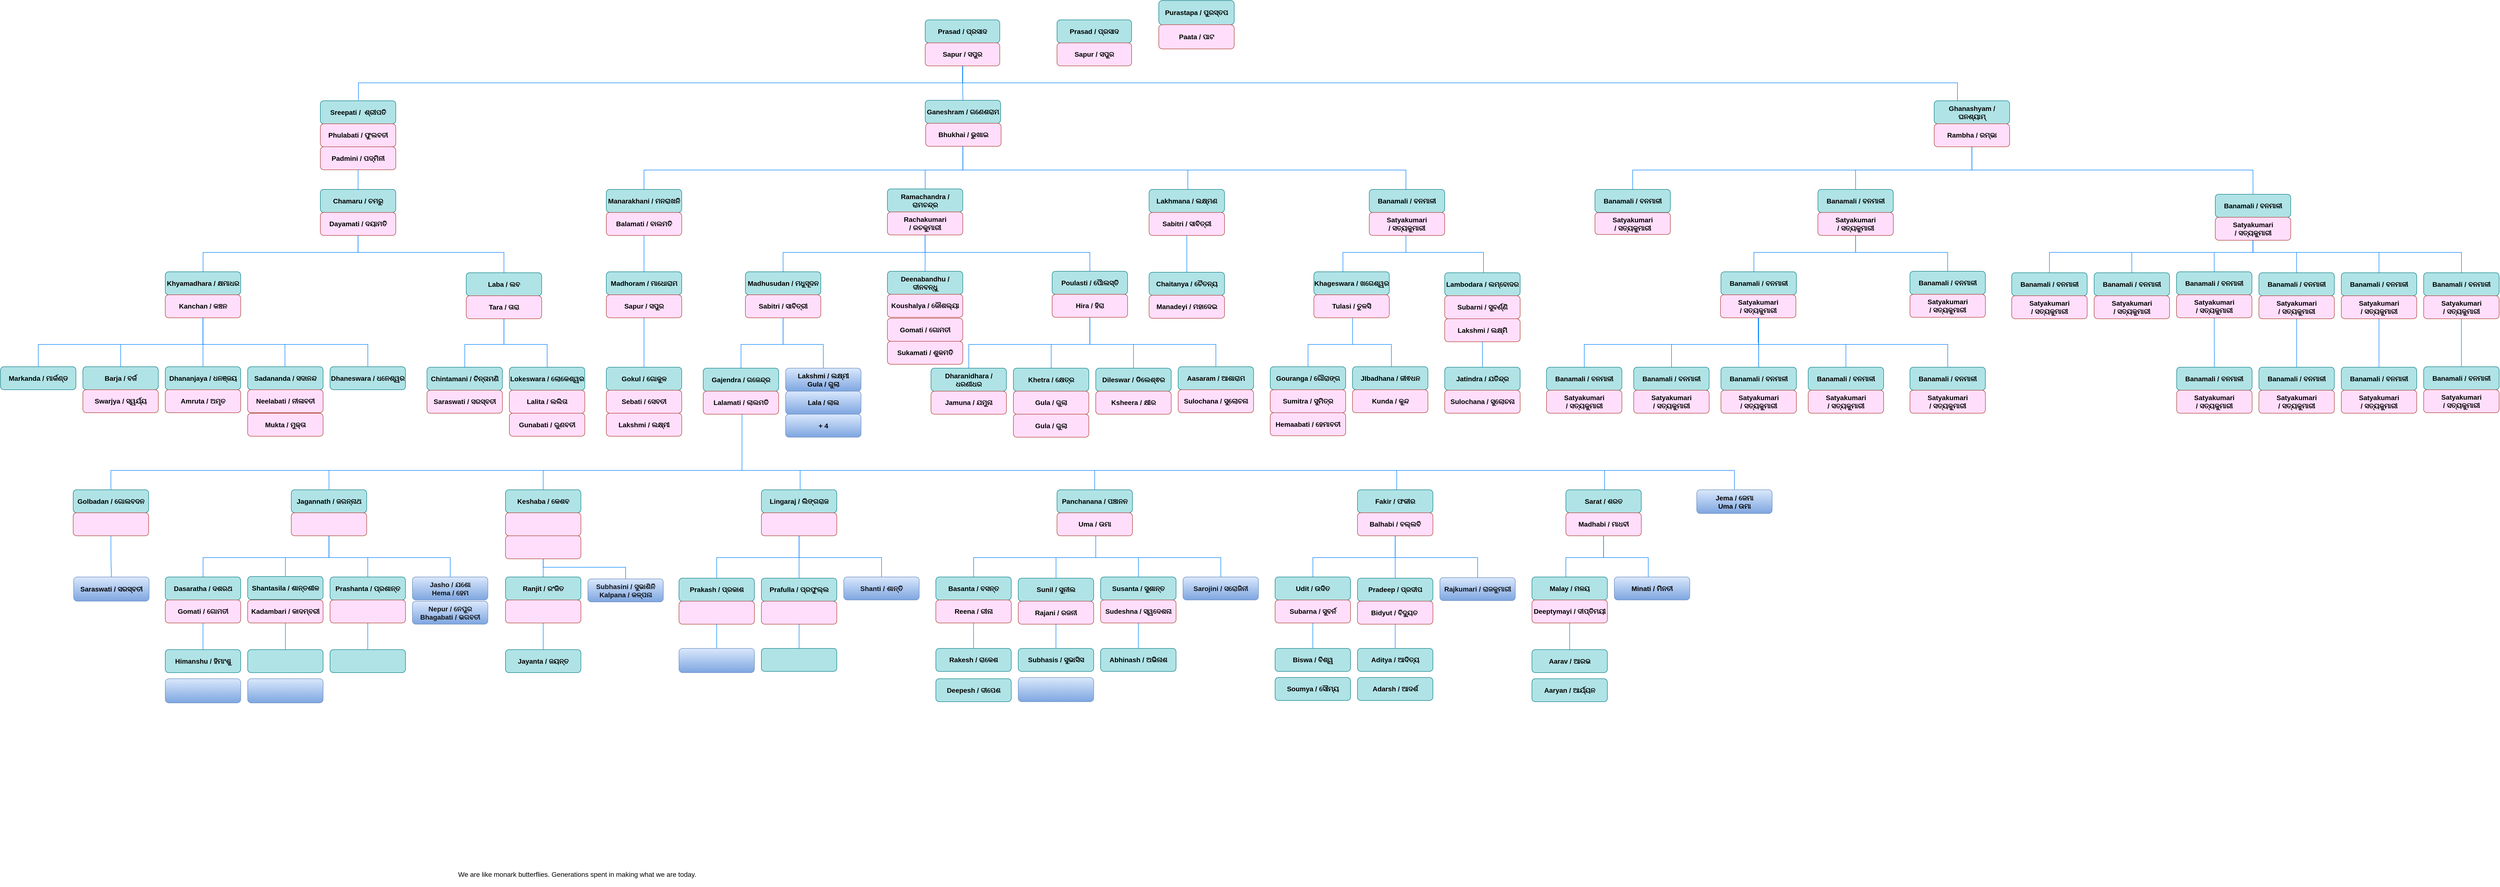 <mxfile version="24.7.1" type="github">
  <diagram name="Page-1" id="Fa0bQ-jHsM6v-oD2tgcy">
    <mxGraphModel dx="1380" dy="842" grid="1" gridSize="10" guides="1" tooltips="1" connect="1" arrows="1" fold="1" page="1" pageScale="1" pageWidth="8000" pageHeight="2000" math="0" shadow="0">
      <root>
        <mxCell id="0" />
        <mxCell id="1" parent="0" />
        <mxCell id="De0PxG4or32B9p8G-UYy-108" style="edgeStyle=orthogonalEdgeStyle;rounded=0;orthogonalLoop=1;jettySize=auto;html=1;entryX=0.5;entryY=0;entryDx=0;entryDy=0;strokeColor=#007FFF;endArrow=none;endFill=0;" edge="1" parent="1" source="De0PxG4or32B9p8G-UYy-54" target="De0PxG4or32B9p8G-UYy-62">
          <mxGeometry relative="1" as="geometry" />
        </mxCell>
        <mxCell id="De0PxG4or32B9p8G-UYy-106" style="edgeStyle=orthogonalEdgeStyle;rounded=0;orthogonalLoop=1;jettySize=auto;html=1;endArrow=none;endFill=0;strokeColor=#007FFF;" edge="1" parent="1" source="De0PxG4or32B9p8G-UYy-54" target="De0PxG4or32B9p8G-UYy-58">
          <mxGeometry relative="1" as="geometry">
            <Array as="points">
              <mxPoint x="3637" y="760" />
              <mxPoint x="3278" y="760" />
            </Array>
          </mxGeometry>
        </mxCell>
        <mxCell id="De0PxG4or32B9p8G-UYy-107" style="edgeStyle=orthogonalEdgeStyle;rounded=0;orthogonalLoop=1;jettySize=auto;html=1;endArrow=none;endFill=0;strokeColor=#007FFF;" edge="1" parent="1" source="De0PxG4or32B9p8G-UYy-54" target="De0PxG4or32B9p8G-UYy-60">
          <mxGeometry relative="1" as="geometry">
            <Array as="points">
              <mxPoint x="3637" y="760" />
              <mxPoint x="3458" y="760" />
            </Array>
          </mxGeometry>
        </mxCell>
        <mxCell id="De0PxG4or32B9p8G-UYy-109" style="edgeStyle=orthogonalEdgeStyle;rounded=0;orthogonalLoop=1;jettySize=auto;html=1;entryX=0.5;entryY=0;entryDx=0;entryDy=0;endArrow=none;endFill=0;strokeColor=#007FFF;" edge="1" parent="1" source="De0PxG4or32B9p8G-UYy-54" target="De0PxG4or32B9p8G-UYy-64">
          <mxGeometry relative="1" as="geometry">
            <Array as="points">
              <mxPoint x="3637" y="760" />
              <mxPoint x="3818" y="760" />
            </Array>
          </mxGeometry>
        </mxCell>
        <mxCell id="De0PxG4or32B9p8G-UYy-110" style="edgeStyle=orthogonalEdgeStyle;rounded=0;orthogonalLoop=1;jettySize=auto;html=1;endArrow=none;endFill=0;strokeColor=#007FFF;" edge="1" parent="1" source="De0PxG4or32B9p8G-UYy-54" target="De0PxG4or32B9p8G-UYy-66">
          <mxGeometry relative="1" as="geometry">
            <Array as="points">
              <mxPoint x="3637" y="760" />
              <mxPoint x="4028" y="760" />
            </Array>
          </mxGeometry>
        </mxCell>
        <mxCell id="De0PxG4or32B9p8G-UYy-111" value="" style="edgeStyle=orthogonalEdgeStyle;rounded=0;orthogonalLoop=1;jettySize=auto;html=1;endArrow=none;endFill=0;strokeColor=#007FFF;" edge="1" parent="1" source="De0PxG4or32B9p8G-UYy-62" target="De0PxG4or32B9p8G-UYy-55">
          <mxGeometry relative="1" as="geometry" />
        </mxCell>
        <mxCell id="De0PxG4or32B9p8G-UYy-90" style="edgeStyle=orthogonalEdgeStyle;rounded=0;orthogonalLoop=1;jettySize=auto;html=1;entryX=0.5;entryY=0;entryDx=0;entryDy=0;strokeColor=#007FFF;endArrow=none;endFill=0;" edge="1" parent="1" source="6-QbLFjZhCQKoY5gVnMu-26" target="De0PxG4or32B9p8G-UYy-48">
          <mxGeometry relative="1" as="geometry">
            <Array as="points">
              <mxPoint x="4078" y="400" />
              <mxPoint x="3378" y="400" />
            </Array>
          </mxGeometry>
        </mxCell>
        <mxCell id="De0PxG4or32B9p8G-UYy-91" style="edgeStyle=orthogonalEdgeStyle;rounded=0;orthogonalLoop=1;jettySize=auto;html=1;entryX=0.5;entryY=0;entryDx=0;entryDy=0;strokeColor=#007FFF;endArrow=none;endFill=0;" edge="1" parent="1" source="6-QbLFjZhCQKoY5gVnMu-26" target="De0PxG4or32B9p8G-UYy-50">
          <mxGeometry relative="1" as="geometry">
            <Array as="points">
              <mxPoint x="4078" y="400" />
              <mxPoint x="3838" y="400" />
            </Array>
          </mxGeometry>
        </mxCell>
        <mxCell id="De0PxG4or32B9p8G-UYy-93" style="edgeStyle=orthogonalEdgeStyle;rounded=0;orthogonalLoop=1;jettySize=auto;html=1;entryX=0.5;entryY=0;entryDx=0;entryDy=0;strokeColor=#007FFF;endArrow=none;endFill=0;" edge="1" parent="1" source="6-QbLFjZhCQKoY5gVnMu-26" target="De0PxG4or32B9p8G-UYy-52">
          <mxGeometry relative="1" as="geometry">
            <Array as="points">
              <mxPoint x="4078" y="400" />
              <mxPoint x="4658" y="400" />
            </Array>
          </mxGeometry>
        </mxCell>
        <mxCell id="De0PxG4or32B9p8G-UYy-94" style="edgeStyle=orthogonalEdgeStyle;rounded=0;orthogonalLoop=1;jettySize=auto;html=1;entryX=0.5;entryY=0;entryDx=0;entryDy=0;strokeColor=#007FFF;endArrow=none;endFill=0;" edge="1" parent="1" source="De0PxG4or32B9p8G-UYy-50" target="De0PxG4or32B9p8G-UYy-54">
          <mxGeometry relative="1" as="geometry">
            <Array as="points">
              <mxPoint x="3838" y="570" />
              <mxPoint x="3628" y="570" />
            </Array>
          </mxGeometry>
        </mxCell>
        <mxCell id="De0PxG4or32B9p8G-UYy-95" style="edgeStyle=orthogonalEdgeStyle;rounded=0;orthogonalLoop=1;jettySize=auto;html=1;entryX=0.5;entryY=0;entryDx=0;entryDy=0;strokeColor=#007FFF;endArrow=none;endFill=0;" edge="1" parent="1" source="De0PxG4or32B9p8G-UYy-50" target="De0PxG4or32B9p8G-UYy-56">
          <mxGeometry relative="1" as="geometry">
            <Array as="points">
              <mxPoint x="3838" y="570" />
              <mxPoint x="4028" y="570" />
            </Array>
          </mxGeometry>
        </mxCell>
        <mxCell id="De0PxG4or32B9p8G-UYy-96" style="edgeStyle=orthogonalEdgeStyle;rounded=0;orthogonalLoop=1;jettySize=auto;html=1;entryX=0.5;entryY=0;entryDx=0;entryDy=0;strokeColor=#007FFF;endArrow=none;endFill=0;" edge="1" parent="1" source="De0PxG4or32B9p8G-UYy-52" target="De0PxG4or32B9p8G-UYy-68">
          <mxGeometry relative="1" as="geometry">
            <Array as="points">
              <mxPoint x="4658" y="570" />
              <mxPoint x="4238" y="570" />
            </Array>
          </mxGeometry>
        </mxCell>
        <mxCell id="De0PxG4or32B9p8G-UYy-97" style="edgeStyle=orthogonalEdgeStyle;rounded=0;orthogonalLoop=1;jettySize=auto;html=1;entryX=0.5;entryY=0;entryDx=0;entryDy=0;strokeColor=#007FFF;endArrow=none;endFill=0;" edge="1" parent="1" source="De0PxG4or32B9p8G-UYy-52" target="De0PxG4or32B9p8G-UYy-70">
          <mxGeometry relative="1" as="geometry">
            <Array as="points">
              <mxPoint x="4658" y="570" />
              <mxPoint x="4408" y="570" />
            </Array>
          </mxGeometry>
        </mxCell>
        <mxCell id="De0PxG4or32B9p8G-UYy-98" style="edgeStyle=orthogonalEdgeStyle;rounded=0;orthogonalLoop=1;jettySize=auto;html=1;entryX=0.5;entryY=0;entryDx=0;entryDy=0;strokeColor=#007FFF;endArrow=none;endFill=0;" edge="1" parent="1" source="De0PxG4or32B9p8G-UYy-52" target="De0PxG4or32B9p8G-UYy-72">
          <mxGeometry relative="1" as="geometry">
            <Array as="points">
              <mxPoint x="4658" y="570" />
              <mxPoint x="4578" y="570" />
            </Array>
          </mxGeometry>
        </mxCell>
        <mxCell id="De0PxG4or32B9p8G-UYy-99" style="edgeStyle=orthogonalEdgeStyle;rounded=0;orthogonalLoop=1;jettySize=auto;html=1;entryX=0.5;entryY=0;entryDx=0;entryDy=0;strokeColor=#007FFF;endArrow=none;endFill=0;" edge="1" parent="1" source="De0PxG4or32B9p8G-UYy-52" target="De0PxG4or32B9p8G-UYy-74">
          <mxGeometry relative="1" as="geometry">
            <Array as="points">
              <mxPoint x="4658" y="570" />
              <mxPoint x="4748" y="570" />
            </Array>
          </mxGeometry>
        </mxCell>
        <mxCell id="De0PxG4or32B9p8G-UYy-100" style="edgeStyle=orthogonalEdgeStyle;rounded=0;orthogonalLoop=1;jettySize=auto;html=1;entryX=0.5;entryY=0;entryDx=0;entryDy=0;strokeColor=#007FFF;endArrow=none;endFill=0;" edge="1" parent="1" source="De0PxG4or32B9p8G-UYy-52" target="De0PxG4or32B9p8G-UYy-76">
          <mxGeometry relative="1" as="geometry">
            <Array as="points">
              <mxPoint x="4658" y="570" />
              <mxPoint x="4918" y="570" />
            </Array>
          </mxGeometry>
        </mxCell>
        <mxCell id="De0PxG4or32B9p8G-UYy-101" style="edgeStyle=orthogonalEdgeStyle;rounded=0;orthogonalLoop=1;jettySize=auto;html=1;strokeColor=#007FFF;endArrow=none;endFill=0;" edge="1" parent="1" source="De0PxG4or32B9p8G-UYy-52" target="De0PxG4or32B9p8G-UYy-78">
          <mxGeometry relative="1" as="geometry">
            <Array as="points">
              <mxPoint x="4658" y="570" />
              <mxPoint x="5088" y="570" />
            </Array>
          </mxGeometry>
        </mxCell>
        <mxCell id="De0PxG4or32B9p8G-UYy-102" style="edgeStyle=orthogonalEdgeStyle;rounded=0;orthogonalLoop=1;jettySize=auto;html=1;strokeColor=#007FFF;endArrow=none;endFill=0;" edge="1" parent="1" source="De0PxG4or32B9p8G-UYy-72" target="De0PxG4or32B9p8G-UYy-80">
          <mxGeometry relative="1" as="geometry" />
        </mxCell>
        <mxCell id="De0PxG4or32B9p8G-UYy-103" style="edgeStyle=orthogonalEdgeStyle;rounded=0;orthogonalLoop=1;jettySize=auto;html=1;entryX=0.5;entryY=0;entryDx=0;entryDy=0;strokeColor=#007FFF;endArrow=none;endFill=0;" edge="1" parent="1" source="De0PxG4or32B9p8G-UYy-74" target="De0PxG4or32B9p8G-UYy-82">
          <mxGeometry relative="1" as="geometry" />
        </mxCell>
        <mxCell id="De0PxG4or32B9p8G-UYy-104" style="edgeStyle=orthogonalEdgeStyle;rounded=0;orthogonalLoop=1;jettySize=auto;html=1;strokeColor=#007FFF;endArrow=none;endFill=0;" edge="1" parent="1" source="De0PxG4or32B9p8G-UYy-76" target="De0PxG4or32B9p8G-UYy-84">
          <mxGeometry relative="1" as="geometry" />
        </mxCell>
        <mxCell id="De0PxG4or32B9p8G-UYy-105" style="edgeStyle=orthogonalEdgeStyle;rounded=0;orthogonalLoop=1;jettySize=auto;html=1;strokeColor=#007FFF;endArrow=none;endFill=0;" edge="1" parent="1" source="De0PxG4or32B9p8G-UYy-78" target="De0PxG4or32B9p8G-UYy-86">
          <mxGeometry relative="1" as="geometry" />
        </mxCell>
        <mxCell id="De0PxG4or32B9p8G-UYy-47" style="edgeStyle=orthogonalEdgeStyle;rounded=0;orthogonalLoop=1;jettySize=auto;html=1;strokeColor=#007FFF;endArrow=none;endFill=0;" edge="1" parent="1" source="De0PxG4or32B9p8G-UYy-30" target="De0PxG4or32B9p8G-UYy-41">
          <mxGeometry relative="1" as="geometry" />
        </mxCell>
        <mxCell id="De0PxG4or32B9p8G-UYy-45" style="edgeStyle=orthogonalEdgeStyle;rounded=0;orthogonalLoop=1;jettySize=auto;html=1;strokeColor=#007FFF;endArrow=none;endFill=0;" edge="1" parent="1" source="De0PxG4or32B9p8G-UYy-27" target="De0PxG4or32B9p8G-UYy-35">
          <mxGeometry relative="1" as="geometry">
            <Array as="points">
              <mxPoint x="2800" y="760" />
              <mxPoint x="2708" y="760" />
            </Array>
          </mxGeometry>
        </mxCell>
        <mxCell id="De0PxG4or32B9p8G-UYy-46" style="edgeStyle=orthogonalEdgeStyle;rounded=0;orthogonalLoop=1;jettySize=auto;html=1;strokeColor=#007FFF;endArrow=none;endFill=0;" edge="1" parent="1">
          <mxGeometry relative="1" as="geometry">
            <mxPoint x="2795.683" y="659.5" as="sourcePoint" />
            <mxPoint x="2891.683" y="806" as="targetPoint" />
            <Array as="points">
              <mxPoint x="2800" y="660" />
              <mxPoint x="2800" y="760" />
              <mxPoint x="2880" y="760" />
              <mxPoint x="2880" y="806" />
            </Array>
          </mxGeometry>
        </mxCell>
        <mxCell id="De0PxG4or32B9p8G-UYy-32" style="edgeStyle=orthogonalEdgeStyle;rounded=0;orthogonalLoop=1;jettySize=auto;html=1;strokeColor=#007FFF;endArrow=none;endFill=0;" edge="1" parent="1" source="6-QbLFjZhCQKoY5gVnMu-101" target="De0PxG4or32B9p8G-UYy-27">
          <mxGeometry relative="1" as="geometry">
            <Array as="points">
              <mxPoint x="2910" y="570" />
              <mxPoint x="2780" y="570" />
            </Array>
          </mxGeometry>
        </mxCell>
        <mxCell id="De0PxG4or32B9p8G-UYy-33" style="edgeStyle=orthogonalEdgeStyle;rounded=0;orthogonalLoop=1;jettySize=auto;html=1;strokeColor=#007FFF;endArrow=none;endFill=0;" edge="1" parent="1" source="6-QbLFjZhCQKoY5gVnMu-101">
          <mxGeometry relative="1" as="geometry">
            <mxPoint x="2930.003" y="500" as="sourcePoint" />
            <mxPoint x="3030.003" y="625.5" as="targetPoint" />
            <Array as="points">
              <mxPoint x="2910" y="570" />
              <mxPoint x="3070" y="570" />
              <mxPoint x="3070" y="625" />
            </Array>
          </mxGeometry>
        </mxCell>
        <mxCell id="De0PxG4or32B9p8G-UYy-25" style="edgeStyle=orthogonalEdgeStyle;rounded=0;orthogonalLoop=1;jettySize=auto;html=1;strokeColor=#007FFF;endArrow=none;endFill=0;" edge="1" parent="1" source="6-QbLFjZhCQKoY5gVnMu-98" target="De0PxG4or32B9p8G-UYy-22">
          <mxGeometry relative="1" as="geometry" />
        </mxCell>
        <mxCell id="De0PxG4or32B9p8G-UYy-14" style="edgeStyle=orthogonalEdgeStyle;rounded=0;orthogonalLoop=1;jettySize=auto;html=1;strokeColor=#007FFF;endArrow=none;endFill=0;" edge="1" parent="1" source="6-QbLFjZhCQKoY5gVnMu-130" target="De0PxG4or32B9p8G-UYy-3">
          <mxGeometry relative="1" as="geometry">
            <Array as="points">
              <mxPoint x="2258" y="760" />
              <mxPoint x="2008" y="760" />
            </Array>
          </mxGeometry>
        </mxCell>
        <mxCell id="De0PxG4or32B9p8G-UYy-15" style="edgeStyle=orthogonalEdgeStyle;rounded=0;orthogonalLoop=1;jettySize=auto;html=1;entryX=0.5;entryY=0;entryDx=0;entryDy=0;strokeColor=#007FFF;endArrow=none;endFill=0;" edge="1" parent="1" source="6-QbLFjZhCQKoY5gVnMu-130" target="De0PxG4or32B9p8G-UYy-12">
          <mxGeometry relative="1" as="geometry">
            <Array as="points">
              <mxPoint x="2258" y="760" />
              <mxPoint x="2518" y="760" />
            </Array>
          </mxGeometry>
        </mxCell>
        <mxCell id="De0PxG4or32B9p8G-UYy-16" style="edgeStyle=orthogonalEdgeStyle;rounded=0;orthogonalLoop=1;jettySize=auto;html=1;entryX=0.5;entryY=0;entryDx=0;entryDy=0;strokeColor=#007FFF;endArrow=none;endFill=0;" edge="1" parent="1" source="6-QbLFjZhCQKoY5gVnMu-130" target="De0PxG4or32B9p8G-UYy-9">
          <mxGeometry relative="1" as="geometry">
            <Array as="points">
              <mxPoint x="2258" y="760" />
              <mxPoint x="2348" y="760" />
            </Array>
          </mxGeometry>
        </mxCell>
        <mxCell id="De0PxG4or32B9p8G-UYy-18" style="edgeStyle=orthogonalEdgeStyle;rounded=0;orthogonalLoop=1;jettySize=auto;html=1;strokeColor=#007FFF;endArrow=none;endFill=0;" edge="1" parent="1" source="6-QbLFjZhCQKoY5gVnMu-130" target="De0PxG4or32B9p8G-UYy-6">
          <mxGeometry relative="1" as="geometry">
            <Array as="points">
              <mxPoint x="2258" y="760" />
              <mxPoint x="2178" y="760" />
            </Array>
          </mxGeometry>
        </mxCell>
        <mxCell id="6-QbLFjZhCQKoY5gVnMu-286" style="edgeStyle=orthogonalEdgeStyle;rounded=0;orthogonalLoop=1;jettySize=auto;html=1;strokeColor=#007FFF;endArrow=none;endFill=0;" edge="1" parent="1" source="6-QbLFjZhCQKoY5gVnMu-215" target="6-QbLFjZhCQKoY5gVnMu-275">
          <mxGeometry relative="1" as="geometry" />
        </mxCell>
        <mxCell id="6-QbLFjZhCQKoY5gVnMu-287" style="edgeStyle=orthogonalEdgeStyle;rounded=0;orthogonalLoop=1;jettySize=auto;html=1;strokeColor=#007FFF;endArrow=none;endFill=0;" edge="1" parent="1" source="6-QbLFjZhCQKoY5gVnMu-218" target="6-QbLFjZhCQKoY5gVnMu-278">
          <mxGeometry relative="1" as="geometry" />
        </mxCell>
        <mxCell id="6-QbLFjZhCQKoY5gVnMu-288" style="edgeStyle=orthogonalEdgeStyle;rounded=0;orthogonalLoop=1;jettySize=auto;html=1;entryX=0.5;entryY=0;entryDx=0;entryDy=0;strokeColor=#007FFF;endArrow=none;endFill=0;" edge="1" parent="1" source="6-QbLFjZhCQKoY5gVnMu-221" target="6-QbLFjZhCQKoY5gVnMu-279">
          <mxGeometry relative="1" as="geometry" />
        </mxCell>
        <mxCell id="6-QbLFjZhCQKoY5gVnMu-289" style="edgeStyle=orthogonalEdgeStyle;rounded=0;orthogonalLoop=1;jettySize=auto;html=1;strokeColor=#007FFF;endArrow=none;endFill=0;" edge="1" parent="1" source="6-QbLFjZhCQKoY5gVnMu-228" target="6-QbLFjZhCQKoY5gVnMu-280">
          <mxGeometry relative="1" as="geometry" />
        </mxCell>
        <mxCell id="6-QbLFjZhCQKoY5gVnMu-290" style="edgeStyle=orthogonalEdgeStyle;rounded=0;orthogonalLoop=1;jettySize=auto;html=1;strokeColor=#007FFF;endArrow=none;endFill=0;" edge="1" parent="1" source="6-QbLFjZhCQKoY5gVnMu-231" target="6-QbLFjZhCQKoY5gVnMu-282">
          <mxGeometry relative="1" as="geometry" />
        </mxCell>
        <mxCell id="6-QbLFjZhCQKoY5gVnMu-291" style="edgeStyle=orthogonalEdgeStyle;rounded=0;orthogonalLoop=1;jettySize=auto;html=1;strokeColor=#007FFF;endArrow=none;endFill=0;" edge="1" parent="1" source="6-QbLFjZhCQKoY5gVnMu-176" target="6-QbLFjZhCQKoY5gVnMu-284">
          <mxGeometry relative="1" as="geometry" />
        </mxCell>
        <mxCell id="6-QbLFjZhCQKoY5gVnMu-266" style="edgeStyle=orthogonalEdgeStyle;rounded=0;orthogonalLoop=1;jettySize=auto;html=1;strokeColor=#007FFF;endArrow=none;endFill=0;" edge="1" parent="1" source="6-QbLFjZhCQKoY5gVnMu-185" target="6-QbLFjZhCQKoY5gVnMu-260">
          <mxGeometry relative="1" as="geometry" />
        </mxCell>
        <mxCell id="6-QbLFjZhCQKoY5gVnMu-267" style="edgeStyle=orthogonalEdgeStyle;rounded=0;orthogonalLoop=1;jettySize=auto;html=1;strokeColor=#007FFF;endArrow=none;endFill=0;" edge="1" parent="1" source="6-QbLFjZhCQKoY5gVnMu-189" target="6-QbLFjZhCQKoY5gVnMu-264">
          <mxGeometry relative="1" as="geometry" />
        </mxCell>
        <mxCell id="6-QbLFjZhCQKoY5gVnMu-268" style="edgeStyle=orthogonalEdgeStyle;rounded=0;orthogonalLoop=1;jettySize=auto;html=1;entryX=0.5;entryY=0;entryDx=0;entryDy=0;strokeColor=#007FFF;endArrow=none;endFill=0;" edge="1" parent="1" source="6-QbLFjZhCQKoY5gVnMu-192" target="6-QbLFjZhCQKoY5gVnMu-265">
          <mxGeometry relative="1" as="geometry" />
        </mxCell>
        <mxCell id="6-QbLFjZhCQKoY5gVnMu-270" style="edgeStyle=orthogonalEdgeStyle;rounded=0;orthogonalLoop=1;jettySize=auto;html=1;strokeColor=#007FFF;endArrow=none;endFill=0;" edge="1" parent="1" source="6-QbLFjZhCQKoY5gVnMu-201" target="6-QbLFjZhCQKoY5gVnMu-269">
          <mxGeometry relative="1" as="geometry" />
        </mxCell>
        <mxCell id="6-QbLFjZhCQKoY5gVnMu-272" style="edgeStyle=orthogonalEdgeStyle;rounded=0;orthogonalLoop=1;jettySize=auto;html=1;entryX=0.5;entryY=0;entryDx=0;entryDy=0;strokeColor=#007FFF;endArrow=none;endFill=0;" edge="1" parent="1" source="6-QbLFjZhCQKoY5gVnMu-208" target="6-QbLFjZhCQKoY5gVnMu-271">
          <mxGeometry relative="1" as="geometry" />
        </mxCell>
        <mxCell id="6-QbLFjZhCQKoY5gVnMu-274" style="edgeStyle=orthogonalEdgeStyle;rounded=0;orthogonalLoop=1;jettySize=auto;html=1;strokeColor=#007FFF;endArrow=none;endFill=0;" edge="1" parent="1" source="6-QbLFjZhCQKoY5gVnMu-211" target="6-QbLFjZhCQKoY5gVnMu-273">
          <mxGeometry relative="1" as="geometry" />
        </mxCell>
        <mxCell id="6-QbLFjZhCQKoY5gVnMu-239" style="edgeStyle=orthogonalEdgeStyle;rounded=0;orthogonalLoop=1;jettySize=auto;html=1;entryX=0.5;entryY=0;entryDx=0;entryDy=0;strokeColor=#007FFF;endArrow=none;endFill=0;" parent="1" source="6-QbLFjZhCQKoY5gVnMu-143" target="6-QbLFjZhCQKoY5gVnMu-194" edge="1">
          <mxGeometry relative="1" as="geometry" />
        </mxCell>
        <mxCell id="6-QbLFjZhCQKoY5gVnMu-240" style="edgeStyle=orthogonalEdgeStyle;rounded=0;orthogonalLoop=1;jettySize=auto;html=1;strokeColor=#007FFF;endArrow=none;endFill=0;" parent="1" source="6-QbLFjZhCQKoY5gVnMu-145" target="6-QbLFjZhCQKoY5gVnMu-185" edge="1">
          <mxGeometry relative="1" as="geometry">
            <Array as="points">
              <mxPoint x="688" y="1200" />
              <mxPoint x="428" y="1200" />
            </Array>
          </mxGeometry>
        </mxCell>
        <mxCell id="6-QbLFjZhCQKoY5gVnMu-241" style="edgeStyle=orthogonalEdgeStyle;rounded=0;orthogonalLoop=1;jettySize=auto;html=1;entryX=0.5;entryY=0;entryDx=0;entryDy=0;strokeColor=#007FFF;endArrow=none;endFill=0;" parent="1" source="6-QbLFjZhCQKoY5gVnMu-145" target="6-QbLFjZhCQKoY5gVnMu-189" edge="1">
          <mxGeometry relative="1" as="geometry">
            <Array as="points">
              <mxPoint x="688" y="1200" />
              <mxPoint x="598" y="1200" />
            </Array>
          </mxGeometry>
        </mxCell>
        <mxCell id="6-QbLFjZhCQKoY5gVnMu-242" style="edgeStyle=orthogonalEdgeStyle;rounded=0;orthogonalLoop=1;jettySize=auto;html=1;entryX=0.5;entryY=0;entryDx=0;entryDy=0;strokeColor=#007FFF;endArrow=none;endFill=0;" parent="1" source="6-QbLFjZhCQKoY5gVnMu-145" target="6-QbLFjZhCQKoY5gVnMu-192" edge="1">
          <mxGeometry relative="1" as="geometry">
            <Array as="points">
              <mxPoint x="688" y="1200" />
              <mxPoint x="768" y="1200" />
            </Array>
          </mxGeometry>
        </mxCell>
        <mxCell id="6-QbLFjZhCQKoY5gVnMu-243" style="edgeStyle=orthogonalEdgeStyle;rounded=0;orthogonalLoop=1;jettySize=auto;html=1;strokeColor=#007FFF;endArrow=none;endFill=0;" parent="1" source="6-QbLFjZhCQKoY5gVnMu-145" target="6-QbLFjZhCQKoY5gVnMu-197" edge="1">
          <mxGeometry relative="1" as="geometry">
            <Array as="points">
              <mxPoint x="688" y="1200" />
              <mxPoint x="938" y="1200" />
            </Array>
          </mxGeometry>
        </mxCell>
        <mxCell id="6-QbLFjZhCQKoY5gVnMu-244" style="edgeStyle=orthogonalEdgeStyle;rounded=0;orthogonalLoop=1;jettySize=auto;html=1;strokeColor=#007FFF;endArrow=none;endFill=0;" parent="1" source="6-QbLFjZhCQKoY5gVnMu-148" target="6-QbLFjZhCQKoY5gVnMu-201" edge="1">
          <mxGeometry relative="1" as="geometry" />
        </mxCell>
        <mxCell id="6-QbLFjZhCQKoY5gVnMu-245" style="edgeStyle=orthogonalEdgeStyle;rounded=0;orthogonalLoop=1;jettySize=auto;html=1;strokeColor=#007FFF;endArrow=none;endFill=0;" parent="1" source="6-QbLFjZhCQKoY5gVnMu-148" target="6-QbLFjZhCQKoY5gVnMu-206" edge="1">
          <mxGeometry relative="1" as="geometry">
            <Array as="points">
              <mxPoint x="1130" y="1220" />
              <mxPoint x="1300" y="1220" />
            </Array>
          </mxGeometry>
        </mxCell>
        <mxCell id="6-QbLFjZhCQKoY5gVnMu-246" style="edgeStyle=orthogonalEdgeStyle;rounded=0;orthogonalLoop=1;jettySize=auto;html=1;entryX=0.5;entryY=0;entryDx=0;entryDy=0;strokeColor=#007FFF;endArrow=none;endFill=0;" parent="1" source="6-QbLFjZhCQKoY5gVnMu-151" target="6-QbLFjZhCQKoY5gVnMu-208" edge="1">
          <mxGeometry relative="1" as="geometry">
            <Array as="points">
              <mxPoint x="1658" y="1200" />
              <mxPoint x="1488" y="1200" />
            </Array>
          </mxGeometry>
        </mxCell>
        <mxCell id="6-QbLFjZhCQKoY5gVnMu-247" style="edgeStyle=orthogonalEdgeStyle;rounded=0;orthogonalLoop=1;jettySize=auto;html=1;strokeColor=#007FFF;endArrow=none;endFill=0;" parent="1" source="6-QbLFjZhCQKoY5gVnMu-151" target="6-QbLFjZhCQKoY5gVnMu-211" edge="1">
          <mxGeometry relative="1" as="geometry" />
        </mxCell>
        <mxCell id="6-QbLFjZhCQKoY5gVnMu-248" style="edgeStyle=orthogonalEdgeStyle;rounded=0;orthogonalLoop=1;jettySize=auto;html=1;strokeColor=#007FFF;endArrow=none;endFill=0;" parent="1" source="6-QbLFjZhCQKoY5gVnMu-151" target="6-QbLFjZhCQKoY5gVnMu-213" edge="1">
          <mxGeometry relative="1" as="geometry">
            <Array as="points">
              <mxPoint x="1658" y="1200" />
              <mxPoint x="1828" y="1200" />
            </Array>
          </mxGeometry>
        </mxCell>
        <mxCell id="6-QbLFjZhCQKoY5gVnMu-250" style="edgeStyle=orthogonalEdgeStyle;rounded=0;orthogonalLoop=1;jettySize=auto;html=1;strokeColor=#007FFF;endArrow=none;endFill=0;" parent="1" source="6-QbLFjZhCQKoY5gVnMu-154" target="6-QbLFjZhCQKoY5gVnMu-215" edge="1">
          <mxGeometry relative="1" as="geometry">
            <Array as="points">
              <mxPoint x="2270" y="1200" />
              <mxPoint x="2018" y="1200" />
            </Array>
          </mxGeometry>
        </mxCell>
        <mxCell id="6-QbLFjZhCQKoY5gVnMu-251" style="edgeStyle=orthogonalEdgeStyle;rounded=0;orthogonalLoop=1;jettySize=auto;html=1;strokeColor=#007FFF;endArrow=none;endFill=0;" parent="1" source="6-QbLFjZhCQKoY5gVnMu-154" target="6-QbLFjZhCQKoY5gVnMu-218" edge="1">
          <mxGeometry relative="1" as="geometry">
            <Array as="points">
              <mxPoint x="2270" y="1200" />
              <mxPoint x="2188" y="1200" />
            </Array>
          </mxGeometry>
        </mxCell>
        <mxCell id="6-QbLFjZhCQKoY5gVnMu-252" style="edgeStyle=orthogonalEdgeStyle;rounded=0;orthogonalLoop=1;jettySize=auto;html=1;strokeColor=#007FFF;endArrow=none;endFill=0;" parent="1" source="6-QbLFjZhCQKoY5gVnMu-154" target="6-QbLFjZhCQKoY5gVnMu-221" edge="1">
          <mxGeometry relative="1" as="geometry">
            <Array as="points">
              <mxPoint x="2270" y="1200" />
              <mxPoint x="2358" y="1200" />
            </Array>
          </mxGeometry>
        </mxCell>
        <mxCell id="6-QbLFjZhCQKoY5gVnMu-253" style="edgeStyle=orthogonalEdgeStyle;rounded=0;orthogonalLoop=1;jettySize=auto;html=1;exitX=0.5;exitY=0;exitDx=0;exitDy=0;strokeColor=#007FFF;endArrow=none;endFill=0;" parent="1" source="6-QbLFjZhCQKoY5gVnMu-155" target="6-QbLFjZhCQKoY5gVnMu-226" edge="1">
          <mxGeometry relative="1" as="geometry">
            <Array as="points">
              <mxPoint x="2270" y="1108" />
              <mxPoint x="2270" y="1200" />
              <mxPoint x="2528" y="1200" />
            </Array>
          </mxGeometry>
        </mxCell>
        <mxCell id="6-QbLFjZhCQKoY5gVnMu-254" style="edgeStyle=orthogonalEdgeStyle;rounded=0;orthogonalLoop=1;jettySize=auto;html=1;strokeColor=#007FFF;endArrow=none;endFill=0;" parent="1" source="6-QbLFjZhCQKoY5gVnMu-138" target="6-QbLFjZhCQKoY5gVnMu-157" edge="1">
          <mxGeometry relative="1" as="geometry">
            <Array as="points">
              <mxPoint x="1540" y="1020" />
              <mxPoint x="2891" y="1020" />
            </Array>
          </mxGeometry>
        </mxCell>
        <mxCell id="6-QbLFjZhCQKoY5gVnMu-255" style="edgeStyle=orthogonalEdgeStyle;rounded=0;orthogonalLoop=1;jettySize=auto;html=1;strokeColor=#007FFF;endArrow=none;endFill=0;" parent="1" source="6-QbLFjZhCQKoY5gVnMu-157" target="6-QbLFjZhCQKoY5gVnMu-228" edge="1">
          <mxGeometry relative="1" as="geometry">
            <Array as="points">
              <mxPoint x="2888" y="1200" />
              <mxPoint x="2718" y="1200" />
            </Array>
          </mxGeometry>
        </mxCell>
        <mxCell id="6-QbLFjZhCQKoY5gVnMu-256" style="edgeStyle=orthogonalEdgeStyle;rounded=0;orthogonalLoop=1;jettySize=auto;html=1;entryX=0.5;entryY=0;entryDx=0;entryDy=0;strokeColor=#007FFF;endArrow=none;endFill=0;" parent="1" source="6-QbLFjZhCQKoY5gVnMu-157" target="6-QbLFjZhCQKoY5gVnMu-231" edge="1">
          <mxGeometry relative="1" as="geometry" />
        </mxCell>
        <mxCell id="6-QbLFjZhCQKoY5gVnMu-257" style="edgeStyle=orthogonalEdgeStyle;rounded=0;orthogonalLoop=1;jettySize=auto;html=1;strokeColor=#007FFF;endArrow=none;endFill=0;" parent="1" source="6-QbLFjZhCQKoY5gVnMu-157" target="6-QbLFjZhCQKoY5gVnMu-233" edge="1">
          <mxGeometry relative="1" as="geometry">
            <Array as="points">
              <mxPoint x="2888" y="1200" />
              <mxPoint x="3058" y="1200" />
            </Array>
          </mxGeometry>
        </mxCell>
        <mxCell id="6-QbLFjZhCQKoY5gVnMu-238" style="edgeStyle=orthogonalEdgeStyle;rounded=0;orthogonalLoop=1;jettySize=auto;html=1;strokeColor=#007FFF;endArrow=none;endFill=0;" parent="1" source="6-QbLFjZhCQKoY5gVnMu-33" target="6-QbLFjZhCQKoY5gVnMu-236" edge="1">
          <mxGeometry relative="1" as="geometry">
            <Array as="points">
              <mxPoint x="748" y="570" />
              <mxPoint x="428" y="570" />
            </Array>
          </mxGeometry>
        </mxCell>
        <mxCell id="6-QbLFjZhCQKoY5gVnMu-182" style="edgeStyle=orthogonalEdgeStyle;rounded=0;orthogonalLoop=1;jettySize=auto;html=1;strokeColor=#007FFF;endArrow=none;endFill=0;exitX=0.5;exitY=0;exitDx=0;exitDy=0;" parent="1" source="6-QbLFjZhCQKoY5gVnMu-161" target="6-QbLFjZhCQKoY5gVnMu-176" edge="1">
          <mxGeometry relative="1" as="geometry">
            <Array as="points">
              <mxPoint x="3318" y="1200" />
              <mxPoint x="3240" y="1200" />
            </Array>
          </mxGeometry>
        </mxCell>
        <mxCell id="6-QbLFjZhCQKoY5gVnMu-183" style="edgeStyle=orthogonalEdgeStyle;rounded=0;orthogonalLoop=1;jettySize=auto;html=1;strokeColor=#007FFF;endArrow=none;endFill=0;exitX=0.5;exitY=1;exitDx=0;exitDy=0;entryX=0.5;entryY=0;entryDx=0;entryDy=0;" parent="1" source="6-QbLFjZhCQKoY5gVnMu-160" target="6-QbLFjZhCQKoY5gVnMu-181" edge="1">
          <mxGeometry relative="1" as="geometry">
            <Array as="points">
              <mxPoint x="3318" y="1200" />
              <mxPoint x="3410" y="1200" />
              <mxPoint x="3410" y="1240" />
            </Array>
          </mxGeometry>
        </mxCell>
        <mxCell id="6-QbLFjZhCQKoY5gVnMu-171" style="edgeStyle=orthogonalEdgeStyle;rounded=0;orthogonalLoop=1;jettySize=auto;html=1;strokeColor=#007FFF;endArrow=none;endFill=0;" parent="1" source="6-QbLFjZhCQKoY5gVnMu-138" target="6-QbLFjZhCQKoY5gVnMu-160" edge="1">
          <mxGeometry relative="1" as="geometry">
            <Array as="points">
              <mxPoint x="1540" y="1020" />
              <mxPoint x="3320" y="1020" />
            </Array>
          </mxGeometry>
        </mxCell>
        <mxCell id="6-QbLFjZhCQKoY5gVnMu-174" style="edgeStyle=orthogonalEdgeStyle;rounded=0;orthogonalLoop=1;jettySize=auto;html=1;entryX=0.5;entryY=0;entryDx=0;entryDy=0;strokeColor=#007FFF;endArrow=none;endFill=0;" parent="1" source="6-QbLFjZhCQKoY5gVnMu-138" target="6-QbLFjZhCQKoY5gVnMu-173" edge="1">
          <mxGeometry relative="1" as="geometry">
            <Array as="points">
              <mxPoint x="1540" y="1020" />
              <mxPoint x="3588" y="1020" />
            </Array>
          </mxGeometry>
        </mxCell>
        <mxCell id="6-QbLFjZhCQKoY5gVnMu-172" style="edgeStyle=orthogonalEdgeStyle;rounded=0;orthogonalLoop=1;jettySize=auto;html=1;entryX=0.5;entryY=0;entryDx=0;entryDy=0;endArrow=none;endFill=0;strokeColor=#007FFF;" parent="1" source="6-QbLFjZhCQKoY5gVnMu-124" target="6-QbLFjZhCQKoY5gVnMu-168" edge="1">
          <mxGeometry relative="1" as="geometry">
            <Array as="points">
              <mxPoint x="1625" y="760" />
              <mxPoint x="1708" y="760" />
            </Array>
          </mxGeometry>
        </mxCell>
        <mxCell id="6-QbLFjZhCQKoY5gVnMu-162" style="edgeStyle=orthogonalEdgeStyle;rounded=0;orthogonalLoop=1;jettySize=auto;html=1;entryX=0.5;entryY=0;entryDx=0;entryDy=0;strokeColor=#007FFF;endArrow=none;endFill=0;" parent="1" source="6-QbLFjZhCQKoY5gVnMu-138" target="6-QbLFjZhCQKoY5gVnMu-142" edge="1">
          <mxGeometry relative="1" as="geometry">
            <Array as="points">
              <mxPoint x="1540" y="1020" />
              <mxPoint x="238" y="1020" />
            </Array>
          </mxGeometry>
        </mxCell>
        <mxCell id="6-QbLFjZhCQKoY5gVnMu-163" style="edgeStyle=orthogonalEdgeStyle;rounded=0;orthogonalLoop=1;jettySize=auto;html=1;entryX=0.5;entryY=0;entryDx=0;entryDy=0;strokeColor=#007FFF;endArrow=none;endFill=0;" parent="1" source="6-QbLFjZhCQKoY5gVnMu-138" target="6-QbLFjZhCQKoY5gVnMu-145" edge="1">
          <mxGeometry relative="1" as="geometry">
            <Array as="points">
              <mxPoint x="1540" y="1020" />
              <mxPoint x="688" y="1020" />
            </Array>
          </mxGeometry>
        </mxCell>
        <mxCell id="6-QbLFjZhCQKoY5gVnMu-164" style="edgeStyle=orthogonalEdgeStyle;rounded=0;orthogonalLoop=1;jettySize=auto;html=1;strokeColor=#007FFF;endArrow=none;endFill=0;entryX=0.5;entryY=0;entryDx=0;entryDy=0;" parent="1" source="6-QbLFjZhCQKoY5gVnMu-138" target="6-QbLFjZhCQKoY5gVnMu-148" edge="1">
          <mxGeometry relative="1" as="geometry">
            <Array as="points">
              <mxPoint x="1540" y="1020" />
              <mxPoint x="1130" y="1020" />
            </Array>
          </mxGeometry>
        </mxCell>
        <mxCell id="6-QbLFjZhCQKoY5gVnMu-165" style="edgeStyle=orthogonalEdgeStyle;rounded=0;orthogonalLoop=1;jettySize=auto;html=1;strokeColor=#007FFF;endArrow=none;endFill=0;" parent="1" source="6-QbLFjZhCQKoY5gVnMu-138" target="6-QbLFjZhCQKoY5gVnMu-151" edge="1">
          <mxGeometry relative="1" as="geometry">
            <Array as="points">
              <mxPoint x="1540" y="1020" />
              <mxPoint x="1660" y="1020" />
            </Array>
          </mxGeometry>
        </mxCell>
        <mxCell id="6-QbLFjZhCQKoY5gVnMu-166" style="edgeStyle=orthogonalEdgeStyle;rounded=0;orthogonalLoop=1;jettySize=auto;html=1;strokeColor=#007FFF;endArrow=none;endFill=0;entryX=0.5;entryY=0;entryDx=0;entryDy=0;" parent="1" source="6-QbLFjZhCQKoY5gVnMu-138" target="6-QbLFjZhCQKoY5gVnMu-154" edge="1">
          <mxGeometry relative="1" as="geometry">
            <Array as="points">
              <mxPoint x="1540" y="1020" />
              <mxPoint x="2268" y="1020" />
            </Array>
          </mxGeometry>
        </mxCell>
        <mxCell id="6-QbLFjZhCQKoY5gVnMu-140" style="edgeStyle=orthogonalEdgeStyle;rounded=0;orthogonalLoop=1;jettySize=auto;html=1;strokeColor=#007FFF;endArrow=none;endFill=0;" parent="1" source="6-QbLFjZhCQKoY5gVnMu-124" target="6-QbLFjZhCQKoY5gVnMu-138" edge="1">
          <mxGeometry relative="1" as="geometry">
            <Array as="points">
              <mxPoint x="1625" y="760" />
              <mxPoint x="1538" y="760" />
            </Array>
          </mxGeometry>
        </mxCell>
        <mxCell id="6-QbLFjZhCQKoY5gVnMu-134" style="edgeStyle=orthogonalEdgeStyle;rounded=0;orthogonalLoop=1;jettySize=auto;html=1;entryX=0.5;entryY=0;entryDx=0;entryDy=0;strokeColor=#007FFF;endArrow=none;endFill=0;fontSize=14;" parent="1" source="6-QbLFjZhCQKoY5gVnMu-95" target="6-QbLFjZhCQKoY5gVnMu-124" edge="1">
          <mxGeometry relative="1" as="geometry">
            <Array as="points">
              <mxPoint x="1918" y="570" />
              <mxPoint x="1625" y="570" />
            </Array>
          </mxGeometry>
        </mxCell>
        <mxCell id="6-QbLFjZhCQKoY5gVnMu-135" style="edgeStyle=orthogonalEdgeStyle;rounded=0;orthogonalLoop=1;jettySize=auto;html=1;strokeColor=#007FFF;endArrow=none;endFill=0;fontSize=14;" parent="1" source="6-QbLFjZhCQKoY5gVnMu-95" target="6-QbLFjZhCQKoY5gVnMu-127" edge="1">
          <mxGeometry relative="1" as="geometry">
            <Array as="points">
              <mxPoint x="1918" y="519" />
              <mxPoint x="1918" y="519" />
            </Array>
          </mxGeometry>
        </mxCell>
        <mxCell id="6-QbLFjZhCQKoY5gVnMu-136" style="edgeStyle=orthogonalEdgeStyle;rounded=0;orthogonalLoop=1;jettySize=auto;html=1;entryX=0.5;entryY=0;entryDx=0;entryDy=0;strokeColor=#007FFF;endArrow=none;endFill=0;fontSize=14;" parent="1" source="6-QbLFjZhCQKoY5gVnMu-95" target="6-QbLFjZhCQKoY5gVnMu-130" edge="1">
          <mxGeometry relative="1" as="geometry">
            <Array as="points">
              <mxPoint x="1918" y="570" />
              <mxPoint x="2258" y="570" />
            </Array>
          </mxGeometry>
        </mxCell>
        <mxCell id="6-QbLFjZhCQKoY5gVnMu-122" style="edgeStyle=orthogonalEdgeStyle;rounded=0;orthogonalLoop=1;jettySize=auto;html=1;endArrow=none;endFill=0;strokeColor=#007FFF;fontSize=14;" parent="1" source="6-QbLFjZhCQKoY5gVnMu-111" target="6-QbLFjZhCQKoY5gVnMu-119" edge="1">
          <mxGeometry relative="1" as="geometry" />
        </mxCell>
        <mxCell id="6-QbLFjZhCQKoY5gVnMu-113" style="edgeStyle=orthogonalEdgeStyle;rounded=0;orthogonalLoop=1;jettySize=auto;html=1;endArrow=none;endFill=0;strokeColor=#007FFF;fontSize=14;" parent="1" source="6-QbLFjZhCQKoY5gVnMu-104" target="6-QbLFjZhCQKoY5gVnMu-111" edge="1">
          <mxGeometry relative="1" as="geometry">
            <Array as="points">
              <mxPoint x="1338" y="530" />
              <mxPoint x="1338" y="530" />
            </Array>
          </mxGeometry>
        </mxCell>
        <mxCell id="6-QbLFjZhCQKoY5gVnMu-106" style="edgeStyle=orthogonalEdgeStyle;rounded=0;orthogonalLoop=1;jettySize=auto;html=1;strokeColor=#007FFF;endArrow=none;endFill=0;entryX=0.5;entryY=0;entryDx=0;entryDy=0;fontSize=14;exitX=0.5;exitY=1;exitDx=0;exitDy=0;" parent="1" source="6-QbLFjZhCQKoY5gVnMu-19" target="6-QbLFjZhCQKoY5gVnMu-104" edge="1">
          <mxGeometry relative="1" as="geometry">
            <Array as="points">
              <mxPoint x="1996" y="400" />
              <mxPoint x="1338" y="400" />
            </Array>
          </mxGeometry>
        </mxCell>
        <mxCell id="6-QbLFjZhCQKoY5gVnMu-107" style="edgeStyle=orthogonalEdgeStyle;rounded=0;orthogonalLoop=1;jettySize=auto;html=1;strokeColor=#007FFF;endArrow=none;endFill=0;fontSize=14;" parent="1" source="6-QbLFjZhCQKoY5gVnMu-19" target="6-QbLFjZhCQKoY5gVnMu-95" edge="1">
          <mxGeometry relative="1" as="geometry">
            <Array as="points">
              <mxPoint x="1996" y="400" />
              <mxPoint x="1918" y="400" />
            </Array>
          </mxGeometry>
        </mxCell>
        <mxCell id="6-QbLFjZhCQKoY5gVnMu-108" style="edgeStyle=orthogonalEdgeStyle;rounded=0;orthogonalLoop=1;jettySize=auto;html=1;strokeColor=#007FFF;endArrow=none;endFill=0;fontSize=14;" parent="1" source="6-QbLFjZhCQKoY5gVnMu-19" target="6-QbLFjZhCQKoY5gVnMu-98" edge="1">
          <mxGeometry relative="1" as="geometry">
            <Array as="points">
              <mxPoint x="1996" y="400" />
              <mxPoint x="2460" y="400" />
            </Array>
          </mxGeometry>
        </mxCell>
        <mxCell id="6-QbLFjZhCQKoY5gVnMu-109" style="edgeStyle=orthogonalEdgeStyle;rounded=0;orthogonalLoop=1;jettySize=auto;html=1;strokeColor=#007FFF;endArrow=none;endFill=0;fontSize=14;" parent="1" source="6-QbLFjZhCQKoY5gVnMu-19" target="6-QbLFjZhCQKoY5gVnMu-101" edge="1">
          <mxGeometry relative="1" as="geometry">
            <Array as="points">
              <mxPoint x="1996" y="400" />
              <mxPoint x="2910" y="400" />
            </Array>
          </mxGeometry>
        </mxCell>
        <mxCell id="6-QbLFjZhCQKoY5gVnMu-87" style="edgeStyle=orthogonalEdgeStyle;rounded=0;orthogonalLoop=1;jettySize=auto;html=1;strokeColor=#007FFF;endArrow=none;endFill=0;fontSize=14;" parent="1" source="6-QbLFjZhCQKoY5gVnMu-37" target="6-QbLFjZhCQKoY5gVnMu-85" edge="1">
          <mxGeometry relative="1" as="geometry">
            <Array as="points">
              <mxPoint x="1049" y="760" />
              <mxPoint x="968" y="760" />
            </Array>
          </mxGeometry>
        </mxCell>
        <mxCell id="6-QbLFjZhCQKoY5gVnMu-88" style="edgeStyle=orthogonalEdgeStyle;rounded=0;orthogonalLoop=1;jettySize=auto;html=1;strokeColor=#007FFF;endArrow=none;endFill=0;fontSize=14;" parent="1" source="6-QbLFjZhCQKoY5gVnMu-37" target="6-QbLFjZhCQKoY5gVnMu-82" edge="1">
          <mxGeometry relative="1" as="geometry">
            <Array as="points">
              <mxPoint x="1049" y="760" />
              <mxPoint x="1138" y="760" />
            </Array>
          </mxGeometry>
        </mxCell>
        <mxCell id="6-QbLFjZhCQKoY5gVnMu-76" style="edgeStyle=orthogonalEdgeStyle;rounded=0;orthogonalLoop=1;jettySize=auto;html=1;strokeColor=#007FFF;endArrow=none;endFill=0;fontSize=14;" parent="1" source="6-QbLFjZhCQKoY5gVnMu-236" target="6-QbLFjZhCQKoY5gVnMu-73" edge="1">
          <mxGeometry relative="1" as="geometry" />
        </mxCell>
        <mxCell id="6-QbLFjZhCQKoY5gVnMu-77" style="edgeStyle=orthogonalEdgeStyle;rounded=0;orthogonalLoop=1;jettySize=auto;html=1;strokeColor=#007FFF;endArrow=none;endFill=0;fontSize=14;" parent="1" source="6-QbLFjZhCQKoY5gVnMu-236" target="6-QbLFjZhCQKoY5gVnMu-70" edge="1">
          <mxGeometry relative="1" as="geometry">
            <Array as="points">
              <mxPoint x="428" y="760" />
              <mxPoint x="597" y="760" />
            </Array>
          </mxGeometry>
        </mxCell>
        <mxCell id="6-QbLFjZhCQKoY5gVnMu-78" style="edgeStyle=orthogonalEdgeStyle;rounded=0;orthogonalLoop=1;jettySize=auto;html=1;strokeColor=#007FFF;endArrow=none;endFill=0;fontSize=14;" parent="1" source="6-QbLFjZhCQKoY5gVnMu-236" target="6-QbLFjZhCQKoY5gVnMu-67" edge="1">
          <mxGeometry relative="1" as="geometry">
            <Array as="points">
              <mxPoint x="428" y="760" />
              <mxPoint x="768" y="760" />
            </Array>
          </mxGeometry>
        </mxCell>
        <mxCell id="6-QbLFjZhCQKoY5gVnMu-79" style="edgeStyle=orthogonalEdgeStyle;rounded=0;orthogonalLoop=1;jettySize=auto;html=1;strokeColor=#007FFF;endArrow=none;endFill=0;fontSize=14;" parent="1" source="6-QbLFjZhCQKoY5gVnMu-236" target="6-QbLFjZhCQKoY5gVnMu-64" edge="1">
          <mxGeometry relative="1" as="geometry">
            <Array as="points">
              <mxPoint x="428" y="760" />
              <mxPoint x="258" y="760" />
            </Array>
          </mxGeometry>
        </mxCell>
        <mxCell id="6-QbLFjZhCQKoY5gVnMu-80" style="edgeStyle=orthogonalEdgeStyle;rounded=0;orthogonalLoop=1;jettySize=auto;html=1;strokeColor=#007FFF;endArrow=none;endFill=0;fontSize=14;exitX=0.5;exitY=1;exitDx=0;exitDy=0;" parent="1" source="6-QbLFjZhCQKoY5gVnMu-237" target="6-QbLFjZhCQKoY5gVnMu-44" edge="1">
          <mxGeometry relative="1" as="geometry">
            <Array as="points">
              <mxPoint x="428" y="760" />
              <mxPoint x="88" y="760" />
            </Array>
          </mxGeometry>
        </mxCell>
        <mxCell id="6-QbLFjZhCQKoY5gVnMu-28" style="edgeStyle=orthogonalEdgeStyle;rounded=0;orthogonalLoop=1;jettySize=auto;html=1;entryX=0.5;entryY=0;entryDx=0;entryDy=0;exitX=0.5;exitY=1;exitDx=0;exitDy=0;endArrow=none;endFill=0;strokeColor=#007FFF;fontSize=14;" parent="1" edge="1">
          <mxGeometry relative="1" as="geometry">
            <Array as="points">
              <mxPoint x="1995.68" y="220" />
              <mxPoint x="748.68" y="220" />
            </Array>
            <mxPoint x="1995.653" y="136.5" as="sourcePoint" />
            <mxPoint x="748.518" y="256" as="targetPoint" />
          </mxGeometry>
        </mxCell>
        <mxCell id="6-QbLFjZhCQKoY5gVnMu-31" style="edgeStyle=orthogonalEdgeStyle;rounded=0;orthogonalLoop=1;jettySize=auto;html=1;endArrow=none;endFill=0;strokeColor=#007FFF;fontSize=14;" parent="1" source="6-QbLFjZhCQKoY5gVnMu-1" target="6-QbLFjZhCQKoY5gVnMu-19" edge="1">
          <mxGeometry relative="1" as="geometry" />
        </mxCell>
        <mxCell id="6-QbLFjZhCQKoY5gVnMu-32" style="edgeStyle=orthogonalEdgeStyle;rounded=0;orthogonalLoop=1;jettySize=auto;html=1;endArrow=none;endFill=0;strokeColor=#007FFF;fontSize=14;" parent="1" source="6-QbLFjZhCQKoY5gVnMu-1" target="6-QbLFjZhCQKoY5gVnMu-26" edge="1">
          <mxGeometry relative="1" as="geometry">
            <Array as="points">
              <mxPoint x="1995" y="220" />
              <mxPoint x="4048" y="220" />
            </Array>
          </mxGeometry>
        </mxCell>
        <mxCell id="6-QbLFjZhCQKoY5gVnMu-39" style="edgeStyle=orthogonalEdgeStyle;rounded=0;orthogonalLoop=1;jettySize=auto;html=1;entryX=0.5;entryY=0;entryDx=0;entryDy=0;endArrow=none;endFill=0;strokeColor=#007FFF;fontSize=14;" parent="1" source="6-QbLFjZhCQKoY5gVnMu-22" target="6-QbLFjZhCQKoY5gVnMu-33" edge="1">
          <mxGeometry relative="1" as="geometry" />
        </mxCell>
        <mxCell id="6-QbLFjZhCQKoY5gVnMu-41" style="edgeStyle=orthogonalEdgeStyle;rounded=0;orthogonalLoop=1;jettySize=auto;html=1;entryX=0.5;entryY=0;entryDx=0;entryDy=0;endArrow=none;endFill=0;strokeColor=#007FFF;exitX=0.5;exitY=1;exitDx=0;exitDy=0;fontSize=14;" parent="1" source="6-QbLFjZhCQKoY5gVnMu-33" target="6-QbLFjZhCQKoY5gVnMu-37" edge="1">
          <mxGeometry relative="1" as="geometry">
            <Array as="points">
              <mxPoint x="748" y="570" />
              <mxPoint x="1049" y="570" />
            </Array>
          </mxGeometry>
        </mxCell>
        <mxCell id="6-QbLFjZhCQKoY5gVnMu-56" value="" style="group;fontSize=14;" parent="1" vertex="1" connectable="0">
          <mxGeometry x="971" y="612" width="155.68" height="95" as="geometry" />
        </mxCell>
        <mxCell id="6-QbLFjZhCQKoY5gVnMu-37" value="Laba / ଲବ" style="rounded=1;whiteSpace=wrap;html=1;fillColor=#b0e3e6;strokeColor=#0e8088;fontStyle=1;fontSize=14;" parent="6-QbLFjZhCQKoY5gVnMu-56" vertex="1">
          <mxGeometry width="155.676" height="47.5" as="geometry" />
        </mxCell>
        <mxCell id="6-QbLFjZhCQKoY5gVnMu-38" value="Tara /&amp;nbsp;ତାରା" style="rounded=1;whiteSpace=wrap;html=1;fillColor=#FFDEFC;strokeColor=#ae4132;fontStyle=1;fontSize=14;" parent="6-QbLFjZhCQKoY5gVnMu-56" vertex="1">
          <mxGeometry x="0.004" y="47.5" width="155.676" height="47.5" as="geometry" />
        </mxCell>
        <mxCell id="6-QbLFjZhCQKoY5gVnMu-57" value="" style="group;fontSize=14;" parent="1" vertex="1" connectable="0">
          <mxGeometry x="670" y="257" width="155.68" height="142.5" as="geometry" />
        </mxCell>
        <mxCell id="6-QbLFjZhCQKoY5gVnMu-22" value="Sreepati /&amp;nbsp;&amp;nbsp;ଶ୍ରୀପତି" style="rounded=1;whiteSpace=wrap;html=1;fillColor=#b0e3e6;strokeColor=#0e8088;fontStyle=1;fontSize=14;" parent="6-QbLFjZhCQKoY5gVnMu-57" vertex="1">
          <mxGeometry width="155.676" height="47.5" as="geometry" />
        </mxCell>
        <mxCell id="6-QbLFjZhCQKoY5gVnMu-23" value="Phulabati / ଫୁଲବତୀ" style="rounded=1;whiteSpace=wrap;html=1;fillColor=#FFDEFC;strokeColor=#ae4132;fontStyle=1;fontSize=14;" parent="6-QbLFjZhCQKoY5gVnMu-57" vertex="1">
          <mxGeometry x="0.004" y="47.5" width="155.676" height="47.5" as="geometry" />
        </mxCell>
        <mxCell id="6-QbLFjZhCQKoY5gVnMu-24" value="Padmini / ପଦ୍ମିନୀ" style="rounded=1;whiteSpace=wrap;html=1;fillColor=#FFDEFC;strokeColor=#ae4132;fontStyle=1;fontSize=14;" parent="6-QbLFjZhCQKoY5gVnMu-57" vertex="1">
          <mxGeometry x="0.004" y="95" width="155.676" height="47.5" as="geometry" />
        </mxCell>
        <mxCell id="6-QbLFjZhCQKoY5gVnMu-58" value="" style="group;fontSize=14;" parent="1" vertex="1" connectable="0">
          <mxGeometry x="670" y="440" width="155.68" height="95" as="geometry" />
        </mxCell>
        <mxCell id="6-QbLFjZhCQKoY5gVnMu-33" value="Chamaru / ଚମରୁ" style="rounded=1;whiteSpace=wrap;html=1;fillColor=#b0e3e6;strokeColor=#0e8088;fontStyle=1;fontSize=14;" parent="6-QbLFjZhCQKoY5gVnMu-58" vertex="1">
          <mxGeometry width="155.676" height="47.5" as="geometry" />
        </mxCell>
        <mxCell id="6-QbLFjZhCQKoY5gVnMu-34" value="Dayamati /&amp;nbsp;ଦୟାମତି" style="rounded=1;whiteSpace=wrap;html=1;fillColor=#FFDEFC;strokeColor=#ae4132;fontStyle=1;fontSize=14;" parent="6-QbLFjZhCQKoY5gVnMu-58" vertex="1">
          <mxGeometry x="0.004" y="47.5" width="155.676" height="47.5" as="geometry" />
        </mxCell>
        <mxCell id="6-QbLFjZhCQKoY5gVnMu-59" value="" style="group;fontSize=14;" parent="1" vertex="1" connectable="0">
          <mxGeometry x="1918" y="90" width="153.95" height="95" as="geometry" />
        </mxCell>
        <mxCell id="6-QbLFjZhCQKoY5gVnMu-1" value="Prasad /&amp;nbsp;&lt;span style=&quot;background-color: initial; font-size: 14px;&quot;&gt;ପ୍ରସାଦ&lt;/span&gt;" style="rounded=1;whiteSpace=wrap;html=1;fillColor=#b0e3e6;strokeColor=#0e8088;fontStyle=1;fontSize=14;" parent="6-QbLFjZhCQKoY5gVnMu-59" vertex="1">
          <mxGeometry width="153.946" height="47.5" as="geometry" />
        </mxCell>
        <mxCell id="6-QbLFjZhCQKoY5gVnMu-3" value="Sapur /&amp;nbsp;&lt;span style=&quot;background-color: initial; font-size: 14px;&quot;&gt;ସପୁର&lt;/span&gt;" style="rounded=1;whiteSpace=wrap;html=1;fillColor=#FFDEFC;strokeColor=#ae4132;fontStyle=1;fontSize=14;" parent="6-QbLFjZhCQKoY5gVnMu-59" vertex="1">
          <mxGeometry x="0.004" y="47.5" width="153.946" height="47.5" as="geometry" />
        </mxCell>
        <mxCell id="6-QbLFjZhCQKoY5gVnMu-60" value="" style="group;fontSize=14;" parent="1" vertex="1" connectable="0">
          <mxGeometry x="2400" y="50" width="155.68" height="100" as="geometry" />
        </mxCell>
        <mxCell id="6-QbLFjZhCQKoY5gVnMu-6" value="Purastapa /&amp;nbsp;&lt;span style=&quot;background-color: initial; font-size: 14px;&quot;&gt;ପୁରସ୍ତପ&lt;/span&gt;" style="rounded=1;whiteSpace=wrap;html=1;fillColor=#b0e3e6;strokeColor=#0e8088;fontStyle=1;fontSize=14;" parent="6-QbLFjZhCQKoY5gVnMu-60" vertex="1">
          <mxGeometry width="155.676" height="50" as="geometry" />
        </mxCell>
        <mxCell id="6-QbLFjZhCQKoY5gVnMu-7" value="Paata /&amp;nbsp;&lt;span style=&quot;background-color: initial; font-size: 14px;&quot;&gt;ପାଟ&lt;/span&gt;" style="rounded=1;whiteSpace=wrap;html=1;fillColor=#FFDEFC;strokeColor=#ae4132;fontStyle=1;fontSize=14;" parent="6-QbLFjZhCQKoY5gVnMu-60" vertex="1">
          <mxGeometry x="0.004" y="50" width="155.676" height="50" as="geometry" />
        </mxCell>
        <mxCell id="6-QbLFjZhCQKoY5gVnMu-61" value="" style="group;fontSize=14;" parent="1" vertex="1" connectable="0">
          <mxGeometry x="1918" y="256" width="156.68" height="95" as="geometry" />
        </mxCell>
        <mxCell id="6-QbLFjZhCQKoY5gVnMu-19" value="Ganeshram / ଗଣେଶରାମ" style="rounded=1;whiteSpace=wrap;html=1;fillColor=#b0e3e6;strokeColor=#0e8088;fontStyle=1;fontSize=14;" parent="6-QbLFjZhCQKoY5gVnMu-61" vertex="1">
          <mxGeometry width="155.676" height="47.5" as="geometry" />
        </mxCell>
        <mxCell id="6-QbLFjZhCQKoY5gVnMu-20" value="Bhukhai / ଭୁଖାଇ" style="rounded=1;whiteSpace=wrap;html=1;fillColor=#FFDEFC;strokeColor=#ae4132;fontStyle=1;fontSize=14;" parent="6-QbLFjZhCQKoY5gVnMu-61" vertex="1">
          <mxGeometry x="1.004" y="47.5" width="155.676" height="47.5" as="geometry" />
        </mxCell>
        <mxCell id="6-QbLFjZhCQKoY5gVnMu-63" value="" style="group;fontSize=14;" parent="1" vertex="1" connectable="0">
          <mxGeometry x="180" y="806" width="155.68" height="95" as="geometry" />
        </mxCell>
        <mxCell id="6-QbLFjZhCQKoY5gVnMu-64" value="Barja / ବର୍ଜ" style="rounded=1;whiteSpace=wrap;html=1;fillColor=#b0e3e6;strokeColor=#0e8088;fontStyle=1;fontSize=14;" parent="6-QbLFjZhCQKoY5gVnMu-63" vertex="1">
          <mxGeometry width="155.676" height="47.5" as="geometry" />
        </mxCell>
        <mxCell id="6-QbLFjZhCQKoY5gVnMu-65" value="Swarjya /&amp;nbsp;ସ୍ୱର୍ଯ୍ୟ" style="rounded=1;whiteSpace=wrap;html=1;fillColor=#FFDEFC;strokeColor=#ae4132;fontStyle=1;fontSize=14;" parent="6-QbLFjZhCQKoY5gVnMu-63" vertex="1">
          <mxGeometry x="0.004" y="47.5" width="155.676" height="47.5" as="geometry" />
        </mxCell>
        <mxCell id="6-QbLFjZhCQKoY5gVnMu-72" value="" style="group;fontSize=14;" parent="1" vertex="1" connectable="0">
          <mxGeometry x="350" y="806" width="155.68" height="95" as="geometry" />
        </mxCell>
        <mxCell id="6-QbLFjZhCQKoY5gVnMu-73" value="Dhananjaya / ଧନଞ୍ଜୟ" style="rounded=1;whiteSpace=wrap;html=1;fillColor=#b0e3e6;strokeColor=#0e8088;fontStyle=1;fontSize=14;" parent="6-QbLFjZhCQKoY5gVnMu-72" vertex="1">
          <mxGeometry width="155.676" height="47.5" as="geometry" />
        </mxCell>
        <mxCell id="6-QbLFjZhCQKoY5gVnMu-74" value="Amruta /&amp;nbsp;ଅମୃତ" style="rounded=1;whiteSpace=wrap;html=1;fillColor=#FFDEFC;strokeColor=#ae4132;fontStyle=1;fontSize=14;" parent="6-QbLFjZhCQKoY5gVnMu-72" vertex="1">
          <mxGeometry x="0.004" y="47.5" width="155.676" height="47.5" as="geometry" />
        </mxCell>
        <mxCell id="6-QbLFjZhCQKoY5gVnMu-84" value="" style="group;fontSize=14;" parent="1" vertex="1" connectable="0">
          <mxGeometry x="890" y="807" width="155.68" height="95" as="geometry" />
        </mxCell>
        <mxCell id="6-QbLFjZhCQKoY5gVnMu-85" value="Chintamani / ଚିନ୍ତାମଣି" style="rounded=1;whiteSpace=wrap;html=1;fillColor=#b0e3e6;strokeColor=#0e8088;fontStyle=1;fontSize=14;" parent="6-QbLFjZhCQKoY5gVnMu-84" vertex="1">
          <mxGeometry width="155.676" height="47.5" as="geometry" />
        </mxCell>
        <mxCell id="6-QbLFjZhCQKoY5gVnMu-86" value="Saraswati /&amp;nbsp;ସରସ୍ବତୀ" style="rounded=1;whiteSpace=wrap;html=1;fillColor=#FFDEFC;strokeColor=#ae4132;fontStyle=1;fontSize=14;" parent="6-QbLFjZhCQKoY5gVnMu-84" vertex="1">
          <mxGeometry x="0.004" y="47.5" width="155.676" height="47.5" as="geometry" />
        </mxCell>
        <mxCell id="6-QbLFjZhCQKoY5gVnMu-90" value="" style="group;fontSize=14;" parent="1" vertex="1" connectable="0">
          <mxGeometry x="520" y="806" width="155.68" height="143.5" as="geometry" />
        </mxCell>
        <mxCell id="6-QbLFjZhCQKoY5gVnMu-69" value="" style="group;fontSize=14;" parent="6-QbLFjZhCQKoY5gVnMu-90" vertex="1" connectable="0">
          <mxGeometry width="155.68" height="95" as="geometry" />
        </mxCell>
        <mxCell id="6-QbLFjZhCQKoY5gVnMu-70" value="Sadananda / ସଦାନନ୍ଦ" style="rounded=1;whiteSpace=wrap;html=1;fillColor=#b0e3e6;strokeColor=#0e8088;fontStyle=1;fontSize=14;" parent="6-QbLFjZhCQKoY5gVnMu-69" vertex="1">
          <mxGeometry width="155.676" height="47.5" as="geometry" />
        </mxCell>
        <mxCell id="6-QbLFjZhCQKoY5gVnMu-71" value="Neelabati /&amp;nbsp;ନୀଳାବତୀ" style="rounded=1;whiteSpace=wrap;html=1;fillColor=#FFDEFC;strokeColor=#ae4132;fontStyle=1;fontSize=14;" parent="6-QbLFjZhCQKoY5gVnMu-69" vertex="1">
          <mxGeometry x="0.004" y="47.5" width="155.676" height="47.5" as="geometry" />
        </mxCell>
        <mxCell id="6-QbLFjZhCQKoY5gVnMu-89" value="Mukta /&amp;nbsp;ମୁକ୍ତା" style="rounded=1;whiteSpace=wrap;html=1;fillColor=#FFDEFC;strokeColor=#ae4132;fontStyle=1;fontSize=14;" parent="6-QbLFjZhCQKoY5gVnMu-90" vertex="1">
          <mxGeometry x="0.004" y="96" width="155.676" height="47.5" as="geometry" />
        </mxCell>
        <mxCell id="6-QbLFjZhCQKoY5gVnMu-67" value="Dhaneswara / ଧନେଶ୍ୱର" style="rounded=1;whiteSpace=wrap;html=1;fillColor=#b0e3e6;strokeColor=#0e8088;fontStyle=1;fontSize=14;" parent="1" vertex="1">
          <mxGeometry x="690" y="806" width="155.676" height="47.5" as="geometry" />
        </mxCell>
        <mxCell id="6-QbLFjZhCQKoY5gVnMu-44" value="Markanda / ମାର୍କଣ୍ଡ" style="rounded=1;whiteSpace=wrap;html=1;fillColor=#b0e3e6;strokeColor=#0e8088;fontStyle=1;fontSize=14;" parent="1" vertex="1">
          <mxGeometry x="10" y="806" width="155.676" height="47.5" as="geometry" />
        </mxCell>
        <mxCell id="6-QbLFjZhCQKoY5gVnMu-92" value="" style="group;fontSize=14;" parent="1" vertex="1" connectable="0">
          <mxGeometry x="1060" y="807" width="155.68" height="142.5" as="geometry" />
        </mxCell>
        <mxCell id="6-QbLFjZhCQKoY5gVnMu-81" value="" style="group;fontSize=14;" parent="6-QbLFjZhCQKoY5gVnMu-92" vertex="1" connectable="0">
          <mxGeometry width="155.68" height="95" as="geometry" />
        </mxCell>
        <mxCell id="6-QbLFjZhCQKoY5gVnMu-82" value="Lokeswara / ଲୋକେଶ୍ୱର" style="rounded=1;whiteSpace=wrap;html=1;fillColor=#b0e3e6;strokeColor=#0e8088;fontStyle=1;fontSize=14;" parent="6-QbLFjZhCQKoY5gVnMu-81" vertex="1">
          <mxGeometry width="155.676" height="47.5" as="geometry" />
        </mxCell>
        <mxCell id="6-QbLFjZhCQKoY5gVnMu-83" value="Lalita / ଲଲିତା" style="rounded=1;whiteSpace=wrap;html=1;fillColor=#FFDEFC;strokeColor=#ae4132;fontStyle=1;fontSize=14;" parent="6-QbLFjZhCQKoY5gVnMu-81" vertex="1">
          <mxGeometry x="0.004" y="47.5" width="155.676" height="47.5" as="geometry" />
        </mxCell>
        <mxCell id="6-QbLFjZhCQKoY5gVnMu-91" value="Gunabati /&amp;nbsp;ଗୁଣବତୀ" style="rounded=1;whiteSpace=wrap;html=1;fillColor=#FFDEFC;strokeColor=#ae4132;fontStyle=1;fontSize=14;" parent="6-QbLFjZhCQKoY5gVnMu-92" vertex="1">
          <mxGeometry x="0.004" y="95" width="155.676" height="47.5" as="geometry" />
        </mxCell>
        <mxCell id="6-QbLFjZhCQKoY5gVnMu-93" value="We are like monark butterflies. Generations spent in making what we are today." style="text;html=1;align=center;verticalAlign=middle;whiteSpace=wrap;rounded=0;fontSize=14;" parent="1" vertex="1">
          <mxGeometry x="890" y="1829" width="620" height="50" as="geometry" />
        </mxCell>
        <mxCell id="6-QbLFjZhCQKoY5gVnMu-94" value="" style="group;fontSize=14;" parent="1" vertex="1" connectable="0">
          <mxGeometry x="1840" y="439" width="155.68" height="95" as="geometry" />
        </mxCell>
        <mxCell id="6-QbLFjZhCQKoY5gVnMu-95" value="Ramachandra / ରାମଚନ୍ଦ୍ର" style="rounded=1;whiteSpace=wrap;html=1;fillColor=#b0e3e6;strokeColor=#0e8088;fontStyle=1;fontSize=14;" parent="6-QbLFjZhCQKoY5gVnMu-94" vertex="1">
          <mxGeometry width="155.676" height="47.5" as="geometry" />
        </mxCell>
        <mxCell id="6-QbLFjZhCQKoY5gVnMu-96" value="Rachakumari /&amp;nbsp;ରଚକୁମାରୀ" style="rounded=1;whiteSpace=wrap;html=1;fillColor=#FFDEFC;strokeColor=#ae4132;fontStyle=1;fontSize=14;" parent="6-QbLFjZhCQKoY5gVnMu-94" vertex="1">
          <mxGeometry x="0.004" y="47.5" width="155.676" height="47.5" as="geometry" />
        </mxCell>
        <mxCell id="6-QbLFjZhCQKoY5gVnMu-97" value="" style="group;fontSize=14;" parent="1" vertex="1" connectable="0">
          <mxGeometry x="2380" y="440" width="155.68" height="95" as="geometry" />
        </mxCell>
        <mxCell id="6-QbLFjZhCQKoY5gVnMu-98" value="Lakhmana /&amp;nbsp;ଲକ୍ଷ୍ମଣ" style="rounded=1;whiteSpace=wrap;html=1;fillColor=#b0e3e6;strokeColor=#0e8088;fontStyle=1;fontSize=14;" parent="6-QbLFjZhCQKoY5gVnMu-97" vertex="1">
          <mxGeometry width="155.676" height="47.5" as="geometry" />
        </mxCell>
        <mxCell id="6-QbLFjZhCQKoY5gVnMu-99" value="Sabitri /&amp;nbsp;ସାବିତ୍ରୀ" style="rounded=1;whiteSpace=wrap;html=1;fillColor=#FFDEFC;strokeColor=#ae4132;fontStyle=1;fontSize=14;" parent="6-QbLFjZhCQKoY5gVnMu-97" vertex="1">
          <mxGeometry x="0.004" y="47.5" width="155.676" height="47.5" as="geometry" />
        </mxCell>
        <mxCell id="6-QbLFjZhCQKoY5gVnMu-100" value="" style="group;fontSize=14;" parent="1" vertex="1" connectable="0">
          <mxGeometry x="2834.32" y="440" width="155.68" height="95" as="geometry" />
        </mxCell>
        <mxCell id="6-QbLFjZhCQKoY5gVnMu-101" value="Banamali / ବନମାଳୀ" style="rounded=1;whiteSpace=wrap;html=1;fillColor=#b0e3e6;strokeColor=#0e8088;fontStyle=1;fontSize=14;" parent="6-QbLFjZhCQKoY5gVnMu-100" vertex="1">
          <mxGeometry width="155.676" height="47.5" as="geometry" />
        </mxCell>
        <mxCell id="6-QbLFjZhCQKoY5gVnMu-102" value="Satyakumari /&amp;nbsp;ସତ୍ୟକୁମାରୀ" style="rounded=1;whiteSpace=wrap;html=1;fillColor=#FFDEFC;strokeColor=#ae4132;fontStyle=1;fontSize=14;" parent="6-QbLFjZhCQKoY5gVnMu-100" vertex="1">
          <mxGeometry x="0.004" y="47.5" width="155.676" height="47.5" as="geometry" />
        </mxCell>
        <mxCell id="6-QbLFjZhCQKoY5gVnMu-103" value="" style="group;fontSize=14;" parent="1" vertex="1" connectable="0">
          <mxGeometry x="1260" y="440" width="155.68" height="95" as="geometry" />
        </mxCell>
        <mxCell id="6-QbLFjZhCQKoY5gVnMu-104" value="Manarakhani / ମନରାଖନି" style="rounded=1;whiteSpace=wrap;html=1;fillColor=#b0e3e6;strokeColor=#0e8088;fontStyle=1;fontSize=14;" parent="6-QbLFjZhCQKoY5gVnMu-103" vertex="1">
          <mxGeometry width="155.676" height="47.5" as="geometry" />
        </mxCell>
        <mxCell id="6-QbLFjZhCQKoY5gVnMu-105" value="Balamati /&amp;nbsp;ବାଲମତି" style="rounded=1;whiteSpace=wrap;html=1;fillColor=#FFDEFC;strokeColor=#ae4132;fontStyle=1;fontSize=14;" parent="6-QbLFjZhCQKoY5gVnMu-103" vertex="1">
          <mxGeometry x="0.004" y="47.5" width="155.676" height="47.5" as="geometry" />
        </mxCell>
        <mxCell id="6-QbLFjZhCQKoY5gVnMu-110" value="" style="group;fontSize=14;" parent="1" vertex="1" connectable="0">
          <mxGeometry x="1260" y="610" width="155.68" height="95" as="geometry" />
        </mxCell>
        <mxCell id="6-QbLFjZhCQKoY5gVnMu-111" value="Madhoram /&amp;nbsp;&lt;span style=&quot;background-color: initial; font-size: 14px;&quot;&gt;ମାଧୋରାମ&lt;/span&gt;" style="rounded=1;whiteSpace=wrap;html=1;fillColor=#b0e3e6;strokeColor=#0e8088;fontStyle=1;fontSize=14;" parent="6-QbLFjZhCQKoY5gVnMu-110" vertex="1">
          <mxGeometry width="155.676" height="47.5" as="geometry" />
        </mxCell>
        <mxCell id="6-QbLFjZhCQKoY5gVnMu-112" value="Sapur / ସପୁର" style="rounded=1;whiteSpace=wrap;html=1;fillColor=#FFDEFC;strokeColor=#ae4132;fontStyle=1;fontSize=14;" parent="6-QbLFjZhCQKoY5gVnMu-110" vertex="1">
          <mxGeometry x="0.004" y="47.5" width="155.676" height="47.5" as="geometry" />
        </mxCell>
        <mxCell id="6-QbLFjZhCQKoY5gVnMu-117" value="" style="group;fontSize=14;" parent="1" vertex="1" connectable="0">
          <mxGeometry x="1260" y="807" width="155.68" height="142.5" as="geometry" />
        </mxCell>
        <mxCell id="6-QbLFjZhCQKoY5gVnMu-118" value="" style="group;fontSize=14;" parent="6-QbLFjZhCQKoY5gVnMu-117" vertex="1" connectable="0">
          <mxGeometry width="155.68" height="95" as="geometry" />
        </mxCell>
        <mxCell id="6-QbLFjZhCQKoY5gVnMu-119" value="Gokul / ଗୋକୁଳ" style="rounded=1;whiteSpace=wrap;html=1;fillColor=#b0e3e6;strokeColor=#0e8088;fontStyle=1;fontSize=14;" parent="6-QbLFjZhCQKoY5gVnMu-118" vertex="1">
          <mxGeometry width="155.676" height="47.5" as="geometry" />
        </mxCell>
        <mxCell id="6-QbLFjZhCQKoY5gVnMu-120" value="Sebati /&amp;nbsp;ସେବତୀ" style="rounded=1;whiteSpace=wrap;html=1;fillColor=#FFDEFC;strokeColor=#ae4132;fontStyle=1;fontSize=14;" parent="6-QbLFjZhCQKoY5gVnMu-118" vertex="1">
          <mxGeometry x="0.004" y="47.5" width="155.676" height="47.5" as="geometry" />
        </mxCell>
        <mxCell id="6-QbLFjZhCQKoY5gVnMu-121" value="Lakshmi /&amp;nbsp;ଲକ୍ଷ୍ମୀ" style="rounded=1;whiteSpace=wrap;html=1;fillColor=#FFDEFC;strokeColor=#ae4132;fontStyle=1;fontSize=14;" parent="6-QbLFjZhCQKoY5gVnMu-117" vertex="1">
          <mxGeometry x="0.004" y="95" width="155.676" height="47.5" as="geometry" />
        </mxCell>
        <mxCell id="6-QbLFjZhCQKoY5gVnMu-123" value="" style="group;fontSize=14;" parent="1" vertex="1" connectable="0">
          <mxGeometry x="1547" y="610" width="155.68" height="95" as="geometry" />
        </mxCell>
        <mxCell id="6-QbLFjZhCQKoY5gVnMu-124" value="Madhusudan / ମଧୁସୂଦନ" style="rounded=1;whiteSpace=wrap;html=1;fillColor=#b0e3e6;strokeColor=#0e8088;fontStyle=1;fontSize=14;" parent="6-QbLFjZhCQKoY5gVnMu-123" vertex="1">
          <mxGeometry width="155.676" height="47.5" as="geometry" />
        </mxCell>
        <mxCell id="6-QbLFjZhCQKoY5gVnMu-125" value="Sabitri /&amp;nbsp;ସାବିତ୍ରୀ" style="rounded=1;whiteSpace=wrap;html=1;fillColor=#FFDEFC;strokeColor=#ae4132;fontStyle=1;fontSize=14;" parent="6-QbLFjZhCQKoY5gVnMu-123" vertex="1">
          <mxGeometry x="0.004" y="47.5" width="155.676" height="47.5" as="geometry" />
        </mxCell>
        <mxCell id="6-QbLFjZhCQKoY5gVnMu-126" value="" style="group;fontSize=14;" parent="1" vertex="1" connectable="0">
          <mxGeometry x="1840" y="609" width="155.68" height="95" as="geometry" />
        </mxCell>
        <mxCell id="6-QbLFjZhCQKoY5gVnMu-127" value="Deenabandhu / ଦୀନବନ୍ଧୁ" style="rounded=1;whiteSpace=wrap;html=1;fillColor=#b0e3e6;strokeColor=#0e8088;fontStyle=1;fontSize=14;" parent="6-QbLFjZhCQKoY5gVnMu-126" vertex="1">
          <mxGeometry width="155.676" height="47.5" as="geometry" />
        </mxCell>
        <mxCell id="6-QbLFjZhCQKoY5gVnMu-128" value="Koushalya /&amp;nbsp;କୌଶଲ୍ୟା" style="rounded=1;whiteSpace=wrap;html=1;fillColor=#FFDEFC;strokeColor=#ae4132;fontStyle=1;fontSize=14;" parent="6-QbLFjZhCQKoY5gVnMu-126" vertex="1">
          <mxGeometry x="0.004" y="47.5" width="155.676" height="47.5" as="geometry" />
        </mxCell>
        <mxCell id="6-QbLFjZhCQKoY5gVnMu-129" value="" style="group;fontSize=14;" parent="1" vertex="1" connectable="0">
          <mxGeometry x="2180" y="609" width="155.68" height="95" as="geometry" />
        </mxCell>
        <mxCell id="De0PxG4or32B9p8G-UYy-17" style="edgeStyle=orthogonalEdgeStyle;rounded=0;orthogonalLoop=1;jettySize=auto;html=1;" edge="1" parent="6-QbLFjZhCQKoY5gVnMu-129" source="6-QbLFjZhCQKoY5gVnMu-130" target="6-QbLFjZhCQKoY5gVnMu-131">
          <mxGeometry relative="1" as="geometry" />
        </mxCell>
        <mxCell id="6-QbLFjZhCQKoY5gVnMu-130" value="Poulasti / ପୋୖଲସ୍ତି" style="rounded=1;whiteSpace=wrap;html=1;fillColor=#b0e3e6;strokeColor=#0e8088;fontStyle=1;fontSize=14;" parent="6-QbLFjZhCQKoY5gVnMu-129" vertex="1">
          <mxGeometry width="155.676" height="47.5" as="geometry" />
        </mxCell>
        <mxCell id="6-QbLFjZhCQKoY5gVnMu-131" value="Hira /&amp;nbsp;ହିରା" style="rounded=1;whiteSpace=wrap;html=1;fillColor=#FFDEFC;strokeColor=#ae4132;fontStyle=1;fontSize=14;" parent="6-QbLFjZhCQKoY5gVnMu-129" vertex="1">
          <mxGeometry x="0.004" y="47.5" width="155.676" height="47.5" as="geometry" />
        </mxCell>
        <mxCell id="6-QbLFjZhCQKoY5gVnMu-132" value="Gomati /&amp;nbsp;ଗୋମତୀ" style="rounded=1;whiteSpace=wrap;html=1;fillColor=#FFDEFC;strokeColor=#ae4132;fontStyle=1;fontSize=14;" parent="1" vertex="1">
          <mxGeometry x="1840.004" y="706" width="155.676" height="47.5" as="geometry" />
        </mxCell>
        <mxCell id="6-QbLFjZhCQKoY5gVnMu-133" value="Sukamati /&amp;nbsp;ଶୁକମତି" style="rounded=1;whiteSpace=wrap;html=1;fillColor=#FFDEFC;strokeColor=#ae4132;fontStyle=1;fontSize=14;" parent="1" vertex="1">
          <mxGeometry x="1840.004" y="753.5" width="155.676" height="47.5" as="geometry" />
        </mxCell>
        <mxCell id="6-QbLFjZhCQKoY5gVnMu-137" value="" style="group;fontSize=14;" parent="1" vertex="1" connectable="0">
          <mxGeometry x="1460" y="809" width="155.68" height="95" as="geometry" />
        </mxCell>
        <mxCell id="6-QbLFjZhCQKoY5gVnMu-138" value="Gajendra / ଗଜେନ୍ଦ୍ର" style="rounded=1;whiteSpace=wrap;html=1;fillColor=#b0e3e6;strokeColor=#0e8088;fontStyle=1;fontSize=14;labelBackgroundColor=none;labelBorderColor=none;" parent="6-QbLFjZhCQKoY5gVnMu-137" vertex="1">
          <mxGeometry width="155.676" height="47.5" as="geometry" />
        </mxCell>
        <mxCell id="6-QbLFjZhCQKoY5gVnMu-139" value="Lalamati /&amp;nbsp;ଲାଲମତି" style="rounded=1;whiteSpace=wrap;html=1;fillColor=#FFDEFC;strokeColor=#ae4132;fontStyle=1;fontSize=14;" parent="6-QbLFjZhCQKoY5gVnMu-137" vertex="1">
          <mxGeometry x="0.004" y="47.5" width="155.676" height="47.5" as="geometry" />
        </mxCell>
        <mxCell id="6-QbLFjZhCQKoY5gVnMu-141" value="" style="group;fontSize=14;" parent="1" vertex="1" connectable="0">
          <mxGeometry x="160" y="1060" width="155.68" height="95" as="geometry" />
        </mxCell>
        <mxCell id="6-QbLFjZhCQKoY5gVnMu-142" value="Golbadan /&amp;nbsp;ଗୋଲବଦନ" style="rounded=1;whiteSpace=wrap;html=1;fillColor=#b0e3e6;strokeColor=#0e8088;fontStyle=1;fontSize=14;" parent="6-QbLFjZhCQKoY5gVnMu-141" vertex="1">
          <mxGeometry width="155.676" height="47.5" as="geometry" />
        </mxCell>
        <mxCell id="6-QbLFjZhCQKoY5gVnMu-143" value="" style="rounded=1;whiteSpace=wrap;html=1;fillColor=#FFDEFC;strokeColor=#ae4132;fontStyle=1;fontSize=14;" parent="6-QbLFjZhCQKoY5gVnMu-141" vertex="1">
          <mxGeometry x="0.004" y="47.5" width="155.676" height="47.5" as="geometry" />
        </mxCell>
        <mxCell id="6-QbLFjZhCQKoY5gVnMu-144" value="" style="group;fontSize=14;" parent="1" vertex="1" connectable="0">
          <mxGeometry x="610" y="1060" width="155.68" height="95" as="geometry" />
        </mxCell>
        <mxCell id="6-QbLFjZhCQKoY5gVnMu-145" value="Jagannath / ଜଗନ୍ନାଥ" style="rounded=1;whiteSpace=wrap;html=1;fillColor=#b0e3e6;strokeColor=#0e8088;fontStyle=1;fontSize=14;" parent="6-QbLFjZhCQKoY5gVnMu-144" vertex="1">
          <mxGeometry width="155.676" height="47.5" as="geometry" />
        </mxCell>
        <mxCell id="6-QbLFjZhCQKoY5gVnMu-146" value="" style="rounded=1;whiteSpace=wrap;html=1;fillColor=#FFDEFC;strokeColor=#ae4132;fontStyle=1;fontSize=14;" parent="6-QbLFjZhCQKoY5gVnMu-144" vertex="1">
          <mxGeometry x="0.004" y="47.5" width="155.676" height="47.5" as="geometry" />
        </mxCell>
        <mxCell id="6-QbLFjZhCQKoY5gVnMu-147" value="" style="group;fontSize=14;" parent="1" vertex="1" connectable="0">
          <mxGeometry x="1052" y="1060" width="155.68" height="95" as="geometry" />
        </mxCell>
        <mxCell id="6-QbLFjZhCQKoY5gVnMu-148" value="Keshaba / କେଶବ" style="rounded=1;whiteSpace=wrap;html=1;fillColor=#b0e3e6;strokeColor=#0e8088;fontStyle=1;fontSize=14;" parent="6-QbLFjZhCQKoY5gVnMu-147" vertex="1">
          <mxGeometry width="155.676" height="47.5" as="geometry" />
        </mxCell>
        <mxCell id="6-QbLFjZhCQKoY5gVnMu-149" value="" style="rounded=1;whiteSpace=wrap;html=1;fillColor=#FFDEFC;strokeColor=#ae4132;fontStyle=1;fontSize=14;" parent="6-QbLFjZhCQKoY5gVnMu-147" vertex="1">
          <mxGeometry x="0.004" y="47.5" width="155.676" height="47.5" as="geometry" />
        </mxCell>
        <mxCell id="6-QbLFjZhCQKoY5gVnMu-150" value="" style="group;fontSize=14;" parent="1" vertex="1" connectable="0">
          <mxGeometry x="1580" y="1060" width="155.68" height="95" as="geometry" />
        </mxCell>
        <mxCell id="6-QbLFjZhCQKoY5gVnMu-151" value="Lingaraj / ଲିଙ୍ଗରାଜ" style="rounded=1;whiteSpace=wrap;html=1;fillColor=#b0e3e6;strokeColor=#0e8088;fontStyle=1;fontSize=14;" parent="6-QbLFjZhCQKoY5gVnMu-150" vertex="1">
          <mxGeometry width="155.676" height="47.5" as="geometry" />
        </mxCell>
        <mxCell id="6-QbLFjZhCQKoY5gVnMu-152" value="" style="rounded=1;whiteSpace=wrap;html=1;fillColor=#FFDEFC;strokeColor=#ae4132;fontStyle=1;fontSize=14;" parent="6-QbLFjZhCQKoY5gVnMu-150" vertex="1">
          <mxGeometry x="0.004" y="47.5" width="155.676" height="47.5" as="geometry" />
        </mxCell>
        <mxCell id="6-QbLFjZhCQKoY5gVnMu-153" value="" style="group;fontSize=14;" parent="1" vertex="1" connectable="0">
          <mxGeometry x="2190" y="1060" width="155.68" height="95" as="geometry" />
        </mxCell>
        <mxCell id="6-QbLFjZhCQKoY5gVnMu-154" value="Panchanana / ପଞ୍ଚାନନ" style="rounded=1;whiteSpace=wrap;html=1;fillColor=#b0e3e6;strokeColor=#0e8088;fontStyle=1;fontSize=14;" parent="6-QbLFjZhCQKoY5gVnMu-153" vertex="1">
          <mxGeometry width="155.676" height="47.5" as="geometry" />
        </mxCell>
        <mxCell id="6-QbLFjZhCQKoY5gVnMu-155" value="Uma /&amp;nbsp;ଉମା" style="rounded=1;whiteSpace=wrap;html=1;fillColor=#FFDEFC;strokeColor=#ae4132;fontStyle=1;fontSize=14;" parent="6-QbLFjZhCQKoY5gVnMu-153" vertex="1">
          <mxGeometry x="0.004" y="47.5" width="155.676" height="47.5" as="geometry" />
        </mxCell>
        <mxCell id="6-QbLFjZhCQKoY5gVnMu-156" value="" style="group;fontSize=14;" parent="1" vertex="1" connectable="0">
          <mxGeometry x="2810" y="1060" width="155.68" height="95" as="geometry" />
        </mxCell>
        <mxCell id="6-QbLFjZhCQKoY5gVnMu-157" value="Fakir / ଫକୀର" style="rounded=1;whiteSpace=wrap;html=1;fillColor=#b0e3e6;strokeColor=#0e8088;fontStyle=1;fontSize=14;" parent="6-QbLFjZhCQKoY5gVnMu-156" vertex="1">
          <mxGeometry width="155.676" height="47.5" as="geometry" />
        </mxCell>
        <mxCell id="6-QbLFjZhCQKoY5gVnMu-158" value="Balhabi /&amp;nbsp;ବଲ୍ଲବି" style="rounded=1;whiteSpace=wrap;html=1;fillColor=#FFDEFC;strokeColor=#ae4132;fontStyle=1;fontSize=14;" parent="6-QbLFjZhCQKoY5gVnMu-156" vertex="1">
          <mxGeometry x="0.004" y="47.5" width="155.676" height="47.5" as="geometry" />
        </mxCell>
        <mxCell id="6-QbLFjZhCQKoY5gVnMu-159" value="" style="group;fontSize=14;" parent="1" vertex="1" connectable="0">
          <mxGeometry x="3240" y="1060" width="155.68" height="95" as="geometry" />
        </mxCell>
        <mxCell id="6-QbLFjZhCQKoY5gVnMu-160" value="Sarat / ଶରତ" style="rounded=1;whiteSpace=wrap;html=1;fillColor=#b0e3e6;strokeColor=#0e8088;fontStyle=1;fontSize=14;" parent="6-QbLFjZhCQKoY5gVnMu-159" vertex="1">
          <mxGeometry width="155.676" height="47.5" as="geometry" />
        </mxCell>
        <mxCell id="6-QbLFjZhCQKoY5gVnMu-161" value="Madhabi /&amp;nbsp;ମାଧବୀ" style="rounded=1;whiteSpace=wrap;html=1;fillColor=#FFDEFC;strokeColor=#ae4132;fontStyle=1;fontSize=14;" parent="6-QbLFjZhCQKoY5gVnMu-159" vertex="1">
          <mxGeometry x="0.004" y="47.5" width="155.676" height="47.5" as="geometry" />
        </mxCell>
        <mxCell id="6-QbLFjZhCQKoY5gVnMu-168" value="Lakshmi / ଲକ୍ଷ୍ମୀ&lt;div&gt;Gula /&amp;nbsp;ଗୁଲା&lt;/div&gt;" style="rounded=1;whiteSpace=wrap;html=1;fillColor=#dae8fc;strokeColor=#6c8ebf;fontStyle=1;fontSize=14;gradientColor=#7ea6e0;" parent="1" vertex="1">
          <mxGeometry x="1630" y="809" width="155.676" height="47.5" as="geometry" />
        </mxCell>
        <mxCell id="6-QbLFjZhCQKoY5gVnMu-170" value="" style="rounded=1;whiteSpace=wrap;html=1;fillColor=#FFDEFC;strokeColor=#ae4132;fontStyle=1;fontSize=14;" parent="1" vertex="1">
          <mxGeometry x="1052.004" y="1155" width="155.676" height="47.5" as="geometry" />
        </mxCell>
        <mxCell id="6-QbLFjZhCQKoY5gVnMu-173" value="Jema /&amp;nbsp;ଜେମା&lt;div&gt;Uma /&amp;nbsp;ଉମା&lt;/div&gt;" style="rounded=1;whiteSpace=wrap;html=1;fillColor=#dae8fc;strokeColor=#6c8ebf;fontStyle=1;fontSize=14;gradientColor=#7ea6e0;" parent="1" vertex="1">
          <mxGeometry x="3510" y="1060" width="155.68" height="49" as="geometry" />
        </mxCell>
        <mxCell id="6-QbLFjZhCQKoY5gVnMu-175" value="" style="group;fontSize=14;" parent="1" vertex="1" connectable="0">
          <mxGeometry x="3170" y="1240" width="155.68" height="95" as="geometry" />
        </mxCell>
        <mxCell id="6-QbLFjZhCQKoY5gVnMu-176" value="Malay / ମଳୟ" style="rounded=1;whiteSpace=wrap;html=1;fillColor=#b0e3e6;strokeColor=#0e8088;fontStyle=1;fontSize=14;" parent="6-QbLFjZhCQKoY5gVnMu-175" vertex="1">
          <mxGeometry width="155.676" height="47.5" as="geometry" />
        </mxCell>
        <mxCell id="6-QbLFjZhCQKoY5gVnMu-177" value="Deeptymayi /&amp;nbsp;ଦୀପ୍ତିମୟୀ" style="rounded=1;whiteSpace=wrap;html=1;fillColor=#FFDEFC;strokeColor=#ae4132;fontStyle=1;fontSize=14;" parent="6-QbLFjZhCQKoY5gVnMu-175" vertex="1">
          <mxGeometry x="0.004" y="47.5" width="155.676" height="47.5" as="geometry" />
        </mxCell>
        <mxCell id="6-QbLFjZhCQKoY5gVnMu-181" value="Minati /&amp;nbsp;ମିନତୀ" style="rounded=1;whiteSpace=wrap;html=1;fillColor=#dae8fc;strokeColor=#6c8ebf;fontStyle=1;fontSize=14;gradientColor=#7ea6e0;" parent="1" vertex="1">
          <mxGeometry x="3340" y="1240" width="155.676" height="47.5" as="geometry" />
        </mxCell>
        <mxCell id="6-QbLFjZhCQKoY5gVnMu-184" value="" style="group;fontSize=14;" parent="1" vertex="1" connectable="0">
          <mxGeometry x="350" y="1240" width="155.68" height="95" as="geometry" />
        </mxCell>
        <mxCell id="6-QbLFjZhCQKoY5gVnMu-185" value="Dasaratha / ଦଶରଥ" style="rounded=1;whiteSpace=wrap;html=1;fillColor=#b0e3e6;strokeColor=#0e8088;fontStyle=1;fontSize=14;" parent="6-QbLFjZhCQKoY5gVnMu-184" vertex="1">
          <mxGeometry width="155.676" height="47.5" as="geometry" />
        </mxCell>
        <mxCell id="6-QbLFjZhCQKoY5gVnMu-186" value="Gomati /&amp;nbsp;ଗୋମତୀ" style="rounded=1;whiteSpace=wrap;html=1;fillColor=#FFDEFC;strokeColor=#ae4132;fontStyle=1;fontSize=14;" parent="6-QbLFjZhCQKoY5gVnMu-184" vertex="1">
          <mxGeometry x="0.004" y="47.5" width="155.676" height="47.5" as="geometry" />
        </mxCell>
        <mxCell id="6-QbLFjZhCQKoY5gVnMu-188" value="" style="group;fontSize=14;" parent="1" vertex="1" connectable="0">
          <mxGeometry x="520" y="1240" width="155.68" height="95" as="geometry" />
        </mxCell>
        <mxCell id="6-QbLFjZhCQKoY5gVnMu-189" value="Shantasila / ଶାନ୍ତଶୀଳ" style="rounded=1;whiteSpace=wrap;html=1;fillColor=#b0e3e6;strokeColor=#0e8088;fontStyle=1;fontSize=14;" parent="6-QbLFjZhCQKoY5gVnMu-188" vertex="1">
          <mxGeometry y="-1" width="155.676" height="47.5" as="geometry" />
        </mxCell>
        <mxCell id="6-QbLFjZhCQKoY5gVnMu-190" value="Kadambari /&amp;nbsp;କାଦମ୍ବରୀ" style="rounded=1;whiteSpace=wrap;html=1;fillColor=#FFDEFC;strokeColor=#ae4132;fontStyle=1;fontSize=14;" parent="6-QbLFjZhCQKoY5gVnMu-188" vertex="1">
          <mxGeometry x="0.004" y="47.5" width="155.676" height="47.5" as="geometry" />
        </mxCell>
        <mxCell id="6-QbLFjZhCQKoY5gVnMu-191" value="" style="group;fontSize=14;" parent="1" vertex="1" connectable="0">
          <mxGeometry x="690" y="1240" width="155.68" height="95" as="geometry" />
        </mxCell>
        <mxCell id="6-QbLFjZhCQKoY5gVnMu-192" value="Prashanta / ପ୍ରଶାନ୍ତ" style="rounded=1;whiteSpace=wrap;html=1;fillColor=#b0e3e6;strokeColor=#0e8088;fontStyle=1;fontSize=14;" parent="6-QbLFjZhCQKoY5gVnMu-191" vertex="1">
          <mxGeometry width="155.676" height="47.5" as="geometry" />
        </mxCell>
        <mxCell id="6-QbLFjZhCQKoY5gVnMu-193" value="" style="rounded=1;whiteSpace=wrap;html=1;fillColor=#FFDEFC;strokeColor=#ae4132;fontStyle=1;fontSize=14;" parent="6-QbLFjZhCQKoY5gVnMu-191" vertex="1">
          <mxGeometry x="0.004" y="47.5" width="155.676" height="47.5" as="geometry" />
        </mxCell>
        <mxCell id="6-QbLFjZhCQKoY5gVnMu-194" value="Saraswati /&amp;nbsp;ସରସ୍ବତୀ" style="rounded=1;whiteSpace=wrap;html=1;fillColor=#dae8fc;strokeColor=#6c8ebf;fontStyle=1;fontSize=14;gradientColor=#7ea6e0;" parent="1" vertex="1">
          <mxGeometry x="161" y="1240" width="155.68" height="50" as="geometry" />
        </mxCell>
        <mxCell id="6-QbLFjZhCQKoY5gVnMu-197" value="Jasho /&amp;nbsp;ଯଶୋ&lt;div&gt;Hema /&amp;nbsp;ହେମ&lt;/div&gt;" style="rounded=1;whiteSpace=wrap;html=1;fillColor=#dae8fc;strokeColor=#6c8ebf;fontStyle=1;fontSize=14;textOpacity=90;gradientColor=#7ea6e0;" parent="1" vertex="1">
          <mxGeometry x="860.004" y="1240" width="155.676" height="47.5" as="geometry" />
        </mxCell>
        <mxCell id="6-QbLFjZhCQKoY5gVnMu-198" value="&lt;div&gt;Nepur /&amp;nbsp;ନେପୁର&lt;/div&gt;&lt;div&gt;Bhagabati /&amp;nbsp;ଭଗବତୀ&lt;/div&gt;" style="rounded=1;whiteSpace=wrap;html=1;fillColor=#dae8fc;strokeColor=#6c8ebf;fontStyle=1;fontSize=14;textOpacity=90;gradientColor=#7ea6e0;" parent="1" vertex="1">
          <mxGeometry x="860.004" y="1290" width="155.676" height="47.5" as="geometry" />
        </mxCell>
        <mxCell id="6-QbLFjZhCQKoY5gVnMu-200" value="" style="group;fontSize=14;" parent="1" vertex="1" connectable="0">
          <mxGeometry x="1052" y="1240" width="155.68" height="95" as="geometry" />
        </mxCell>
        <mxCell id="6-QbLFjZhCQKoY5gVnMu-201" value="Ranjit / ରଂଜିତ" style="rounded=1;whiteSpace=wrap;html=1;fillColor=#b0e3e6;strokeColor=#0e8088;fontStyle=1;fontSize=14;" parent="6-QbLFjZhCQKoY5gVnMu-200" vertex="1">
          <mxGeometry width="155.676" height="47.5" as="geometry" />
        </mxCell>
        <mxCell id="6-QbLFjZhCQKoY5gVnMu-202" value="" style="rounded=1;whiteSpace=wrap;html=1;fillColor=#FFDEFC;strokeColor=#ae4132;fontStyle=1;fontSize=14;" parent="6-QbLFjZhCQKoY5gVnMu-200" vertex="1">
          <mxGeometry x="0.004" y="47.5" width="155.676" height="47.5" as="geometry" />
        </mxCell>
        <mxCell id="6-QbLFjZhCQKoY5gVnMu-206" value="Subhasini /&amp;nbsp;ସୁଭାଶିନି&lt;div&gt;Kalpana /&amp;nbsp;କଳ୍ପନା&lt;/div&gt;" style="rounded=1;whiteSpace=wrap;html=1;fillColor=#dae8fc;strokeColor=#6c8ebf;fontStyle=1;fontSize=14;textOpacity=90;gradientColor=#7ea6e0;" parent="1" vertex="1">
          <mxGeometry x="1222.004" y="1244" width="155.676" height="47.5" as="geometry" />
        </mxCell>
        <mxCell id="6-QbLFjZhCQKoY5gVnMu-207" value="" style="group;fontSize=14;" parent="1" vertex="1" connectable="0">
          <mxGeometry x="1410" y="1242.5" width="155.68" height="95" as="geometry" />
        </mxCell>
        <mxCell id="6-QbLFjZhCQKoY5gVnMu-208" value="Prakash / ପ୍ରକାଶ" style="rounded=1;whiteSpace=wrap;html=1;fillColor=#b0e3e6;strokeColor=#0e8088;fontStyle=1;fontSize=14;" parent="6-QbLFjZhCQKoY5gVnMu-207" vertex="1">
          <mxGeometry width="155.676" height="47.5" as="geometry" />
        </mxCell>
        <mxCell id="6-QbLFjZhCQKoY5gVnMu-209" value="" style="rounded=1;whiteSpace=wrap;html=1;fillColor=#FFDEFC;strokeColor=#ae4132;fontStyle=1;fontSize=14;" parent="6-QbLFjZhCQKoY5gVnMu-207" vertex="1">
          <mxGeometry x="0.004" y="47.5" width="155.676" height="47.5" as="geometry" />
        </mxCell>
        <mxCell id="6-QbLFjZhCQKoY5gVnMu-210" value="" style="group;fontSize=14;" parent="1" vertex="1" connectable="0">
          <mxGeometry x="1580" y="1242.5" width="155.68" height="95" as="geometry" />
        </mxCell>
        <mxCell id="6-QbLFjZhCQKoY5gVnMu-211" value="Prafulla / ପ୍ରଫୁଲ୍ଲ" style="rounded=1;whiteSpace=wrap;html=1;fillColor=#b0e3e6;strokeColor=#0e8088;fontStyle=1;fontSize=14;" parent="6-QbLFjZhCQKoY5gVnMu-210" vertex="1">
          <mxGeometry width="155.676" height="47.5" as="geometry" />
        </mxCell>
        <mxCell id="6-QbLFjZhCQKoY5gVnMu-212" value="" style="rounded=1;whiteSpace=wrap;html=1;fillColor=#FFDEFC;strokeColor=#ae4132;fontStyle=1;fontSize=14;" parent="6-QbLFjZhCQKoY5gVnMu-210" vertex="1">
          <mxGeometry x="0.004" y="47.5" width="155.676" height="47.5" as="geometry" />
        </mxCell>
        <mxCell id="6-QbLFjZhCQKoY5gVnMu-213" value="Shanti /&amp;nbsp;ଶାନ୍ତି" style="rounded=1;whiteSpace=wrap;html=1;fillColor=#dae8fc;strokeColor=#6c8ebf;fontStyle=1;fontSize=14;textOpacity=90;gradientColor=#7ea6e0;" parent="1" vertex="1">
          <mxGeometry x="1750.004" y="1240" width="155.676" height="47.5" as="geometry" />
        </mxCell>
        <mxCell id="6-QbLFjZhCQKoY5gVnMu-214" value="" style="group;fontSize=14;" parent="1" vertex="1" connectable="0">
          <mxGeometry x="1940" y="1240" width="155.68" height="95" as="geometry" />
        </mxCell>
        <mxCell id="6-QbLFjZhCQKoY5gVnMu-215" value="Basanta / ବସନ୍ତ" style="rounded=1;whiteSpace=wrap;html=1;fillColor=#b0e3e6;strokeColor=#0e8088;fontStyle=1;fontSize=14;" parent="6-QbLFjZhCQKoY5gVnMu-214" vertex="1">
          <mxGeometry width="155.676" height="47.5" as="geometry" />
        </mxCell>
        <mxCell id="6-QbLFjZhCQKoY5gVnMu-216" value="Reena /&amp;nbsp;ରୀନା" style="rounded=1;whiteSpace=wrap;html=1;fillColor=#FFDEFC;strokeColor=#ae4132;fontStyle=1;fontSize=14;" parent="6-QbLFjZhCQKoY5gVnMu-214" vertex="1">
          <mxGeometry x="0.004" y="47.5" width="155.676" height="47.5" as="geometry" />
        </mxCell>
        <mxCell id="6-QbLFjZhCQKoY5gVnMu-217" value="" style="group;fontSize=14;" parent="1" vertex="1" connectable="0">
          <mxGeometry x="2110" y="1242.5" width="155.68" height="95" as="geometry" />
        </mxCell>
        <mxCell id="6-QbLFjZhCQKoY5gVnMu-218" value="Sunil / ସୁନୀଲ" style="rounded=1;whiteSpace=wrap;html=1;fillColor=#b0e3e6;strokeColor=#0e8088;fontStyle=1;fontSize=14;" parent="6-QbLFjZhCQKoY5gVnMu-217" vertex="1">
          <mxGeometry width="155.676" height="47.5" as="geometry" />
        </mxCell>
        <mxCell id="6-QbLFjZhCQKoY5gVnMu-219" value="Rajani /&amp;nbsp;ରଜନୀ" style="rounded=1;whiteSpace=wrap;html=1;fillColor=#FFDEFC;strokeColor=#ae4132;fontStyle=1;fontSize=14;" parent="6-QbLFjZhCQKoY5gVnMu-217" vertex="1">
          <mxGeometry x="0.004" y="47.5" width="155.676" height="47.5" as="geometry" />
        </mxCell>
        <mxCell id="6-QbLFjZhCQKoY5gVnMu-220" value="" style="group;fontSize=14;" parent="1" vertex="1" connectable="0">
          <mxGeometry x="2280" y="1240" width="155.68" height="95" as="geometry" />
        </mxCell>
        <mxCell id="6-QbLFjZhCQKoY5gVnMu-221" value="Susanta / ସୁଶାନ୍ତ" style="rounded=1;whiteSpace=wrap;html=1;fillColor=#b0e3e6;strokeColor=#0e8088;fontStyle=1;fontSize=14;" parent="6-QbLFjZhCQKoY5gVnMu-220" vertex="1">
          <mxGeometry width="155.676" height="47.5" as="geometry" />
        </mxCell>
        <mxCell id="6-QbLFjZhCQKoY5gVnMu-222" value="Sudeshna /&amp;nbsp;ସ୍ୱଦେଶନା" style="rounded=1;whiteSpace=wrap;html=1;fillColor=#FFDEFC;strokeColor=#ae4132;fontStyle=1;fontSize=14;" parent="6-QbLFjZhCQKoY5gVnMu-220" vertex="1">
          <mxGeometry x="0.004" y="47.5" width="155.676" height="47.5" as="geometry" />
        </mxCell>
        <mxCell id="6-QbLFjZhCQKoY5gVnMu-226" value="Sarojini /&amp;nbsp;ସରୋଜିନୀ" style="rounded=1;whiteSpace=wrap;html=1;fillColor=#dae8fc;strokeColor=#6c8ebf;fontStyle=1;fontSize=14;textOpacity=90;gradientColor=#7ea6e0;" parent="1" vertex="1">
          <mxGeometry x="2450.004" y="1240" width="155.676" height="47.5" as="geometry" />
        </mxCell>
        <mxCell id="6-QbLFjZhCQKoY5gVnMu-227" value="" style="group;fontSize=14;" parent="1" vertex="1" connectable="0">
          <mxGeometry x="2640" y="1240" width="155.68" height="95" as="geometry" />
        </mxCell>
        <mxCell id="6-QbLFjZhCQKoY5gVnMu-228" value="Udit / ଉଦିତ" style="rounded=1;whiteSpace=wrap;html=1;fillColor=#b0e3e6;strokeColor=#0e8088;fontStyle=1;fontSize=14;" parent="6-QbLFjZhCQKoY5gVnMu-227" vertex="1">
          <mxGeometry width="155.676" height="47.5" as="geometry" />
        </mxCell>
        <mxCell id="6-QbLFjZhCQKoY5gVnMu-229" value="Subarna /&amp;nbsp;ସୁବର୍ନ" style="rounded=1;whiteSpace=wrap;html=1;fillColor=#FFDEFC;strokeColor=#ae4132;fontStyle=1;fontSize=14;" parent="6-QbLFjZhCQKoY5gVnMu-227" vertex="1">
          <mxGeometry x="0.004" y="47.5" width="155.676" height="47.5" as="geometry" />
        </mxCell>
        <mxCell id="6-QbLFjZhCQKoY5gVnMu-230" value="" style="group;fontSize=14;" parent="1" vertex="1" connectable="0">
          <mxGeometry x="2810" y="1242.5" width="155.68" height="95" as="geometry" />
        </mxCell>
        <mxCell id="6-QbLFjZhCQKoY5gVnMu-231" value="Pradeep / ପ୍ରଦୀପ" style="rounded=1;whiteSpace=wrap;html=1;fillColor=#b0e3e6;strokeColor=#0e8088;fontStyle=1;fontSize=14;" parent="6-QbLFjZhCQKoY5gVnMu-230" vertex="1">
          <mxGeometry width="155.676" height="47.5" as="geometry" />
        </mxCell>
        <mxCell id="6-QbLFjZhCQKoY5gVnMu-232" value="Bidyut /&amp;nbsp;ବିଦ୍ୟୁତ&amp;nbsp;" style="rounded=1;whiteSpace=wrap;html=1;fillColor=#FFDEFC;strokeColor=#ae4132;fontStyle=1;fontSize=14;" parent="6-QbLFjZhCQKoY5gVnMu-230" vertex="1">
          <mxGeometry x="0.004" y="47.5" width="155.676" height="47.5" as="geometry" />
        </mxCell>
        <mxCell id="6-QbLFjZhCQKoY5gVnMu-233" value="Rajkumari /&amp;nbsp;ରାଜକୁମାରୀ" style="rounded=1;whiteSpace=wrap;html=1;fillColor=#dae8fc;strokeColor=#6c8ebf;fontStyle=1;fontSize=14;textOpacity=90;gradientColor=#7ea6e0;" parent="1" vertex="1">
          <mxGeometry x="2980.004" y="1241.25" width="155.676" height="47.5" as="geometry" />
        </mxCell>
        <mxCell id="6-QbLFjZhCQKoY5gVnMu-234" value="&lt;div&gt;Lala /&amp;nbsp;&lt;span style=&quot;background-color: initial;&quot;&gt;ଲାଲ&lt;/span&gt;&lt;/div&gt;" style="rounded=1;whiteSpace=wrap;html=1;fillColor=#dae8fc;strokeColor=#6c8ebf;fontStyle=1;fontSize=14;gradientColor=#7ea6e0;" parent="1" vertex="1">
          <mxGeometry x="1630" y="856.5" width="155.676" height="47.5" as="geometry" />
        </mxCell>
        <mxCell id="6-QbLFjZhCQKoY5gVnMu-235" value="" style="group;fontSize=14;" parent="1" vertex="1" connectable="0">
          <mxGeometry x="350" y="610" width="155.68" height="95" as="geometry" />
        </mxCell>
        <mxCell id="6-QbLFjZhCQKoY5gVnMu-236" value="Khyamadhara / କ୍ଷମାଧର" style="rounded=1;whiteSpace=wrap;html=1;fillColor=#b0e3e6;strokeColor=#0e8088;fontStyle=1;fontSize=14;" parent="6-QbLFjZhCQKoY5gVnMu-235" vertex="1">
          <mxGeometry width="155.676" height="47.5" as="geometry" />
        </mxCell>
        <mxCell id="6-QbLFjZhCQKoY5gVnMu-237" value="Kanchan /&amp;nbsp;କଞ୍ଚନ" style="rounded=1;whiteSpace=wrap;html=1;fillColor=#FFDEFC;strokeColor=#ae4132;fontStyle=1;fontSize=14;" parent="6-QbLFjZhCQKoY5gVnMu-235" vertex="1">
          <mxGeometry x="0.004" y="47.5" width="155.676" height="47.5" as="geometry" />
        </mxCell>
        <mxCell id="6-QbLFjZhCQKoY5gVnMu-262" value="" style="rounded=1;whiteSpace=wrap;html=1;fillColor=#dae8fc;strokeColor=#6c8ebf;fontStyle=1;fontSize=14;gradientColor=#7ea6e0;" vertex="1" parent="1">
          <mxGeometry x="350.0" y="1450" width="155.68" height="50" as="geometry" />
        </mxCell>
        <mxCell id="6-QbLFjZhCQKoY5gVnMu-260" value="Himanshu / ହିମାଂଶୁ" style="rounded=1;whiteSpace=wrap;html=1;fillColor=#b0e3e6;strokeColor=#0e8088;fontStyle=1;fontSize=14;" vertex="1" parent="1">
          <mxGeometry x="350" y="1390" width="155.676" height="47.5" as="geometry" />
        </mxCell>
        <mxCell id="6-QbLFjZhCQKoY5gVnMu-263" value="" style="rounded=1;whiteSpace=wrap;html=1;fillColor=#dae8fc;strokeColor=#6c8ebf;fontStyle=1;fontSize=14;gradientColor=#7ea6e0;" vertex="1" parent="1">
          <mxGeometry x="520" y="1450" width="155.68" height="50" as="geometry" />
        </mxCell>
        <mxCell id="6-QbLFjZhCQKoY5gVnMu-264" value="" style="rounded=1;whiteSpace=wrap;html=1;fillColor=#b0e3e6;strokeColor=#0e8088;fontStyle=1;fontSize=14;" vertex="1" parent="1">
          <mxGeometry x="520" y="1390" width="155.676" height="47.5" as="geometry" />
        </mxCell>
        <mxCell id="6-QbLFjZhCQKoY5gVnMu-265" value="" style="rounded=1;whiteSpace=wrap;html=1;fillColor=#b0e3e6;strokeColor=#0e8088;fontStyle=1;fontSize=14;" vertex="1" parent="1">
          <mxGeometry x="690" y="1390" width="155.676" height="47.5" as="geometry" />
        </mxCell>
        <mxCell id="6-QbLFjZhCQKoY5gVnMu-269" value="Jayanta / ଜୟନ୍ତ" style="rounded=1;whiteSpace=wrap;html=1;fillColor=#b0e3e6;strokeColor=#0e8088;fontStyle=1;fontSize=14;" vertex="1" parent="1">
          <mxGeometry x="1052" y="1390" width="155.676" height="47.5" as="geometry" />
        </mxCell>
        <mxCell id="6-QbLFjZhCQKoY5gVnMu-271" value="" style="rounded=1;whiteSpace=wrap;html=1;fillColor=#dae8fc;strokeColor=#6c8ebf;fontStyle=1;fontSize=14;gradientColor=#7ea6e0;" vertex="1" parent="1">
          <mxGeometry x="1410" y="1387.5" width="155.68" height="50" as="geometry" />
        </mxCell>
        <mxCell id="6-QbLFjZhCQKoY5gVnMu-273" value="" style="rounded=1;whiteSpace=wrap;html=1;fillColor=#b0e3e6;strokeColor=#0e8088;fontStyle=1;fontSize=14;" vertex="1" parent="1">
          <mxGeometry x="1580" y="1387.5" width="155.676" height="47.5" as="geometry" />
        </mxCell>
        <mxCell id="6-QbLFjZhCQKoY5gVnMu-275" value="Rakesh / ରାକେଶ" style="rounded=1;whiteSpace=wrap;html=1;fillColor=#b0e3e6;strokeColor=#0e8088;fontStyle=1;fontSize=14;" vertex="1" parent="1">
          <mxGeometry x="1940" y="1387.5" width="155.676" height="47.5" as="geometry" />
        </mxCell>
        <mxCell id="6-QbLFjZhCQKoY5gVnMu-276" value="Deepesh / ଦୀପେଶ" style="rounded=1;whiteSpace=wrap;html=1;fillColor=#b0e3e6;strokeColor=#0e8088;fontStyle=1;fontSize=14;" vertex="1" parent="1">
          <mxGeometry x="1940" y="1450" width="155.676" height="47.5" as="geometry" />
        </mxCell>
        <mxCell id="6-QbLFjZhCQKoY5gVnMu-277" value="" style="rounded=1;whiteSpace=wrap;html=1;fillColor=#dae8fc;strokeColor=#6c8ebf;fontStyle=1;fontSize=14;gradientColor=#7ea6e0;" vertex="1" parent="1">
          <mxGeometry x="2110" y="1447.5" width="155.68" height="50" as="geometry" />
        </mxCell>
        <mxCell id="6-QbLFjZhCQKoY5gVnMu-278" value="Subhasis / ସୁଭାସିସ" style="rounded=1;whiteSpace=wrap;html=1;fillColor=#b0e3e6;strokeColor=#0e8088;fontStyle=1;fontSize=14;" vertex="1" parent="1">
          <mxGeometry x="2110" y="1387.5" width="155.676" height="47.5" as="geometry" />
        </mxCell>
        <mxCell id="6-QbLFjZhCQKoY5gVnMu-279" value="Abhinash /&amp;nbsp;ଅଭିନାଶ" style="rounded=1;whiteSpace=wrap;html=1;fillColor=#b0e3e6;strokeColor=#0e8088;fontStyle=1;fontSize=14;" vertex="1" parent="1">
          <mxGeometry x="2280" y="1387.5" width="155.676" height="47.5" as="geometry" />
        </mxCell>
        <mxCell id="6-QbLFjZhCQKoY5gVnMu-280" value="Biswa /&amp;nbsp;ବିଶ୍ୱ" style="rounded=1;whiteSpace=wrap;html=1;fillColor=#b0e3e6;strokeColor=#0e8088;fontStyle=1;fontSize=14;" vertex="1" parent="1">
          <mxGeometry x="2640" y="1387.5" width="155.676" height="47.5" as="geometry" />
        </mxCell>
        <mxCell id="6-QbLFjZhCQKoY5gVnMu-281" value="Soumya / ସୌମ୍ୟ" style="rounded=1;whiteSpace=wrap;html=1;fillColor=#b0e3e6;strokeColor=#0e8088;fontStyle=1;fontSize=14;" vertex="1" parent="1">
          <mxGeometry x="2640" y="1447.5" width="155.676" height="47.5" as="geometry" />
        </mxCell>
        <mxCell id="6-QbLFjZhCQKoY5gVnMu-282" value="Aditya / ଆଦିତ୍ୟ" style="rounded=1;whiteSpace=wrap;html=1;fillColor=#b0e3e6;strokeColor=#0e8088;fontStyle=1;fontSize=14;" vertex="1" parent="1">
          <mxGeometry x="2810" y="1387.5" width="155.676" height="47.5" as="geometry" />
        </mxCell>
        <mxCell id="6-QbLFjZhCQKoY5gVnMu-283" value="Adarsh / ଆଦର୍ଶ" style="rounded=1;whiteSpace=wrap;html=1;fillColor=#b0e3e6;strokeColor=#0e8088;fontStyle=1;fontSize=14;" vertex="1" parent="1">
          <mxGeometry x="2810" y="1447.5" width="155.676" height="47.5" as="geometry" />
        </mxCell>
        <mxCell id="6-QbLFjZhCQKoY5gVnMu-284" value="Aarav / ଆରଭ" style="rounded=1;whiteSpace=wrap;html=1;fillColor=#b0e3e6;strokeColor=#0e8088;fontStyle=1;fontSize=14;" vertex="1" parent="1">
          <mxGeometry x="3170" y="1390" width="155.676" height="47.5" as="geometry" />
        </mxCell>
        <mxCell id="6-QbLFjZhCQKoY5gVnMu-285" value="Aaryan /&amp;nbsp;ଆର୍ଯ୍ୟନ" style="rounded=1;whiteSpace=wrap;html=1;fillColor=#b0e3e6;strokeColor=#0e8088;fontStyle=1;fontSize=14;" vertex="1" parent="1">
          <mxGeometry x="3170" y="1450" width="155.676" height="47.5" as="geometry" />
        </mxCell>
        <mxCell id="De0PxG4or32B9p8G-UYy-1" value="&lt;div&gt;+ 4&lt;/div&gt;" style="rounded=1;whiteSpace=wrap;html=1;fillColor=#dae8fc;strokeColor=#6c8ebf;fontStyle=1;fontSize=14;gradientColor=#7ea6e0;" vertex="1" parent="1">
          <mxGeometry x="1630" y="904" width="155.676" height="47.5" as="geometry" />
        </mxCell>
        <mxCell id="De0PxG4or32B9p8G-UYy-2" value="" style="group;fontSize=14;" vertex="1" connectable="0" parent="1">
          <mxGeometry x="1930" y="809" width="155.68" height="95" as="geometry" />
        </mxCell>
        <mxCell id="De0PxG4or32B9p8G-UYy-3" value="Dharanidhara / ଧରଣୀଧର" style="rounded=1;whiteSpace=wrap;html=1;fillColor=#b0e3e6;strokeColor=#0e8088;fontStyle=1;fontSize=14;" vertex="1" parent="De0PxG4or32B9p8G-UYy-2">
          <mxGeometry width="155.676" height="47.5" as="geometry" />
        </mxCell>
        <mxCell id="De0PxG4or32B9p8G-UYy-4" value="Jamuna /&amp;nbsp;ଯମୁନା" style="rounded=1;whiteSpace=wrap;html=1;fillColor=#FFDEFC;strokeColor=#ae4132;fontStyle=1;fontSize=14;" vertex="1" parent="De0PxG4or32B9p8G-UYy-2">
          <mxGeometry x="0.004" y="47.5" width="155.676" height="47.5" as="geometry" />
        </mxCell>
        <mxCell id="De0PxG4or32B9p8G-UYy-5" value="" style="group;fontSize=14;" vertex="1" connectable="0" parent="1">
          <mxGeometry x="2100" y="809" width="155.68" height="95" as="geometry" />
        </mxCell>
        <mxCell id="De0PxG4or32B9p8G-UYy-6" value="Khetra / କ୍ଷେତ୍ର" style="rounded=1;whiteSpace=wrap;html=1;fillColor=#b0e3e6;strokeColor=#0e8088;fontStyle=1;fontSize=14;" vertex="1" parent="De0PxG4or32B9p8G-UYy-5">
          <mxGeometry width="155.676" height="47.5" as="geometry" />
        </mxCell>
        <mxCell id="De0PxG4or32B9p8G-UYy-7" value="Gula /&amp;nbsp;ଗୁଲା" style="rounded=1;whiteSpace=wrap;html=1;fillColor=#FFDEFC;strokeColor=#ae4132;fontStyle=1;fontSize=14;" vertex="1" parent="De0PxG4or32B9p8G-UYy-5">
          <mxGeometry x="0.004" y="47.5" width="155.676" height="47.5" as="geometry" />
        </mxCell>
        <mxCell id="De0PxG4or32B9p8G-UYy-8" value="" style="group;fontSize=14;" vertex="1" connectable="0" parent="1">
          <mxGeometry x="2270" y="809" width="155.68" height="95" as="geometry" />
        </mxCell>
        <mxCell id="De0PxG4or32B9p8G-UYy-9" value="Dileswar / ଡିଲେଶ୍ଵର" style="rounded=1;whiteSpace=wrap;html=1;fillColor=#b0e3e6;strokeColor=#0e8088;fontStyle=1;fontSize=14;" vertex="1" parent="De0PxG4or32B9p8G-UYy-8">
          <mxGeometry width="155.676" height="47.5" as="geometry" />
        </mxCell>
        <mxCell id="De0PxG4or32B9p8G-UYy-10" value="Ksheera /&amp;nbsp;କ୍ଷୀର" style="rounded=1;whiteSpace=wrap;html=1;fillColor=#FFDEFC;strokeColor=#ae4132;fontStyle=1;fontSize=14;" vertex="1" parent="De0PxG4or32B9p8G-UYy-8">
          <mxGeometry x="0.004" y="47.5" width="155.676" height="47.5" as="geometry" />
        </mxCell>
        <mxCell id="De0PxG4or32B9p8G-UYy-11" value="" style="group;fontSize=14;" vertex="1" connectable="0" parent="1">
          <mxGeometry x="2440" y="806" width="155.68" height="95" as="geometry" />
        </mxCell>
        <mxCell id="De0PxG4or32B9p8G-UYy-12" value="Aasaram / ଆଶାରାମ" style="rounded=1;whiteSpace=wrap;html=1;fillColor=#b0e3e6;strokeColor=#0e8088;fontStyle=1;fontSize=14;" vertex="1" parent="De0PxG4or32B9p8G-UYy-11">
          <mxGeometry width="155.676" height="47.5" as="geometry" />
        </mxCell>
        <mxCell id="De0PxG4or32B9p8G-UYy-13" value="Sulochana /&amp;nbsp;ସୁଲୋଚନା" style="rounded=1;whiteSpace=wrap;html=1;fillColor=#FFDEFC;strokeColor=#ae4132;fontStyle=1;fontSize=14;" vertex="1" parent="De0PxG4or32B9p8G-UYy-11">
          <mxGeometry x="0.004" y="47.5" width="155.676" height="47.5" as="geometry" />
        </mxCell>
        <mxCell id="De0PxG4or32B9p8G-UYy-19" value="Gula /&amp;nbsp;ଗୁଲା" style="rounded=1;whiteSpace=wrap;html=1;fillColor=#FFDEFC;strokeColor=#ae4132;fontStyle=1;fontSize=14;" vertex="1" parent="1">
          <mxGeometry x="2100.004" y="904" width="155.676" height="47.5" as="geometry" />
        </mxCell>
        <mxCell id="De0PxG4or32B9p8G-UYy-20" value="" style="group;fontSize=14;" vertex="1" connectable="0" parent="1">
          <mxGeometry x="2380" y="611" width="155.68" height="95" as="geometry" />
        </mxCell>
        <mxCell id="De0PxG4or32B9p8G-UYy-21" style="edgeStyle=orthogonalEdgeStyle;rounded=0;orthogonalLoop=1;jettySize=auto;html=1;" edge="1" parent="De0PxG4or32B9p8G-UYy-20" source="De0PxG4or32B9p8G-UYy-22" target="De0PxG4or32B9p8G-UYy-23">
          <mxGeometry relative="1" as="geometry" />
        </mxCell>
        <mxCell id="De0PxG4or32B9p8G-UYy-22" value="Chaitanya / ଚୈତନ୍ୟ" style="rounded=1;whiteSpace=wrap;html=1;fillColor=#b0e3e6;strokeColor=#0e8088;fontStyle=1;fontSize=14;" vertex="1" parent="De0PxG4or32B9p8G-UYy-20">
          <mxGeometry width="155.676" height="47.5" as="geometry" />
        </mxCell>
        <mxCell id="De0PxG4or32B9p8G-UYy-23" value="Manadeyi /&amp;nbsp;ମହାଦେଇ" style="rounded=1;whiteSpace=wrap;html=1;fillColor=#FFDEFC;strokeColor=#ae4132;fontStyle=1;fontSize=14;" vertex="1" parent="De0PxG4or32B9p8G-UYy-20">
          <mxGeometry x="0.004" y="47.5" width="155.676" height="47.5" as="geometry" />
        </mxCell>
        <mxCell id="De0PxG4or32B9p8G-UYy-26" value="" style="group;fontSize=14;" vertex="1" connectable="0" parent="1">
          <mxGeometry x="2720" y="610" width="155.68" height="95" as="geometry" />
        </mxCell>
        <mxCell id="De0PxG4or32B9p8G-UYy-27" value="Khageswara / ଖଗେଶ୍ୱର" style="rounded=1;whiteSpace=wrap;html=1;fillColor=#b0e3e6;strokeColor=#0e8088;fontStyle=1;fontSize=14;" vertex="1" parent="De0PxG4or32B9p8G-UYy-26">
          <mxGeometry width="155.676" height="47.5" as="geometry" />
        </mxCell>
        <mxCell id="De0PxG4or32B9p8G-UYy-28" value="Tulasi /&amp;nbsp;ତୁଳସି" style="rounded=1;whiteSpace=wrap;html=1;fillColor=#FFDEFC;strokeColor=#ae4132;fontStyle=1;fontSize=14;" vertex="1" parent="De0PxG4or32B9p8G-UYy-26">
          <mxGeometry x="0.004" y="47.5" width="155.676" height="47.5" as="geometry" />
        </mxCell>
        <mxCell id="De0PxG4or32B9p8G-UYy-29" value="" style="group;fontSize=14;" vertex="1" connectable="0" parent="1">
          <mxGeometry x="2990" y="612" width="155.68" height="95" as="geometry" />
        </mxCell>
        <mxCell id="De0PxG4or32B9p8G-UYy-30" value="Lambodara / ଲମ୍ବୋଦର" style="rounded=1;whiteSpace=wrap;html=1;fillColor=#b0e3e6;strokeColor=#0e8088;fontStyle=1;fontSize=14;" vertex="1" parent="De0PxG4or32B9p8G-UYy-29">
          <mxGeometry width="155.676" height="47.5" as="geometry" />
        </mxCell>
        <mxCell id="De0PxG4or32B9p8G-UYy-31" value="Subarni /&amp;nbsp;ସୁବର୍ଣ୍ଣି" style="rounded=1;whiteSpace=wrap;html=1;fillColor=#FFDEFC;strokeColor=#ae4132;fontStyle=1;fontSize=14;" vertex="1" parent="De0PxG4or32B9p8G-UYy-29">
          <mxGeometry x="0.004" y="47.5" width="155.676" height="47.5" as="geometry" />
        </mxCell>
        <mxCell id="De0PxG4or32B9p8G-UYy-34" value="" style="group;fontSize=14;" vertex="1" connectable="0" parent="1">
          <mxGeometry x="2630" y="806" width="155.68" height="95" as="geometry" />
        </mxCell>
        <mxCell id="De0PxG4or32B9p8G-UYy-35" value="Gouranga / ଗୌରାଙ୍ଗ" style="rounded=1;whiteSpace=wrap;html=1;fillColor=#b0e3e6;strokeColor=#0e8088;fontStyle=1;fontSize=14;" vertex="1" parent="De0PxG4or32B9p8G-UYy-34">
          <mxGeometry width="155.676" height="47.5" as="geometry" />
        </mxCell>
        <mxCell id="De0PxG4or32B9p8G-UYy-36" value="Sumitra /&amp;nbsp;ସୁମିତ୍ର" style="rounded=1;whiteSpace=wrap;html=1;fillColor=#FFDEFC;strokeColor=#ae4132;fontStyle=1;fontSize=14;" vertex="1" parent="De0PxG4or32B9p8G-UYy-34">
          <mxGeometry x="0.004" y="47.5" width="155.676" height="47.5" as="geometry" />
        </mxCell>
        <mxCell id="De0PxG4or32B9p8G-UYy-37" value="" style="group;fontSize=14;" vertex="1" connectable="0" parent="1">
          <mxGeometry x="2799.68" y="806" width="155.68" height="95" as="geometry" />
        </mxCell>
        <mxCell id="De0PxG4or32B9p8G-UYy-38" value="JIbadhana / ଜୀଵଧନ" style="rounded=1;whiteSpace=wrap;html=1;fillColor=#b0e3e6;strokeColor=#0e8088;fontStyle=1;fontSize=14;" vertex="1" parent="De0PxG4or32B9p8G-UYy-37">
          <mxGeometry width="155.676" height="47.5" as="geometry" />
        </mxCell>
        <mxCell id="De0PxG4or32B9p8G-UYy-39" value="Kunda /&amp;nbsp;କୁନ୍ଦ" style="rounded=1;whiteSpace=wrap;html=1;fillColor=#FFDEFC;strokeColor=#ae4132;fontStyle=1;fontSize=14;" vertex="1" parent="De0PxG4or32B9p8G-UYy-37">
          <mxGeometry x="0.004" y="47.5" width="155.676" height="47.5" as="geometry" />
        </mxCell>
        <mxCell id="De0PxG4or32B9p8G-UYy-40" value="" style="group;fontSize=14;" vertex="1" connectable="0" parent="1">
          <mxGeometry x="2990" y="807" width="155.68" height="95" as="geometry" />
        </mxCell>
        <mxCell id="De0PxG4or32B9p8G-UYy-41" value="Jatindra / ଯତିନ୍ଦ୍ର" style="rounded=1;whiteSpace=wrap;html=1;fillColor=#b0e3e6;strokeColor=#0e8088;fontStyle=1;fontSize=14;" vertex="1" parent="De0PxG4or32B9p8G-UYy-40">
          <mxGeometry width="155.676" height="47.5" as="geometry" />
        </mxCell>
        <mxCell id="De0PxG4or32B9p8G-UYy-42" value="Sulochana /&amp;nbsp;ସୁଲୋଚନା" style="rounded=1;whiteSpace=wrap;html=1;fillColor=#FFDEFC;strokeColor=#ae4132;fontStyle=1;fontSize=14;" vertex="1" parent="De0PxG4or32B9p8G-UYy-40">
          <mxGeometry x="0.004" y="47.5" width="155.676" height="47.5" as="geometry" />
        </mxCell>
        <mxCell id="De0PxG4or32B9p8G-UYy-43" value="Lakshmi /&amp;nbsp;ଲକ୍ଷ୍ମି" style="rounded=1;whiteSpace=wrap;html=1;fillColor=#FFDEFC;strokeColor=#ae4132;fontStyle=1;fontSize=14;" vertex="1" parent="1">
          <mxGeometry x="2990.004" y="707" width="155.676" height="47.5" as="geometry" />
        </mxCell>
        <mxCell id="De0PxG4or32B9p8G-UYy-44" value="Hemaabati /&amp;nbsp;ହେମାବତୀ" style="rounded=1;whiteSpace=wrap;html=1;fillColor=#FFDEFC;strokeColor=#ae4132;fontStyle=1;fontSize=14;" vertex="1" parent="1">
          <mxGeometry x="2630.004" y="901" width="155.676" height="47.5" as="geometry" />
        </mxCell>
        <mxCell id="6-QbLFjZhCQKoY5gVnMu-26" value="Ghanashyam / ଘନଶ୍ୟାମ୍" style="rounded=1;whiteSpace=wrap;html=1;fillColor=#b0e3e6;strokeColor=#0e8088;fontStyle=1;container=0;fontSize=14;" parent="1" vertex="1">
          <mxGeometry x="4000" y="257" width="155.676" height="47.5" as="geometry" />
        </mxCell>
        <mxCell id="6-QbLFjZhCQKoY5gVnMu-27" value="Rambha / ରମ୍ଭା" style="rounded=1;whiteSpace=wrap;html=1;fillColor=#FFDEFC;strokeColor=#ae4132;fontStyle=1;container=0;fontSize=14;" parent="1" vertex="1">
          <mxGeometry x="4000.004" y="304.5" width="155.676" height="47.5" as="geometry" />
        </mxCell>
        <mxCell id="De0PxG4or32B9p8G-UYy-48" value="Banamali / ବନମାଳୀ" style="rounded=1;whiteSpace=wrap;html=1;fillColor=#b0e3e6;strokeColor=#0e8088;fontStyle=1;fontSize=14;" vertex="1" parent="1">
          <mxGeometry x="3300" y="440" width="155.676" height="47.5" as="geometry" />
        </mxCell>
        <mxCell id="De0PxG4or32B9p8G-UYy-49" value="Satyakumari /&amp;nbsp;ସତ୍ୟକୁମାରୀ" style="rounded=1;whiteSpace=wrap;html=1;fillColor=#FFDEFC;strokeColor=#ae4132;fontStyle=1;fontSize=14;" vertex="1" parent="1">
          <mxGeometry x="3300" y="488" width="155.68" height="45" as="geometry" />
        </mxCell>
        <mxCell id="De0PxG4or32B9p8G-UYy-50" value="Banamali / ବନମାଳୀ" style="rounded=1;whiteSpace=wrap;html=1;fillColor=#b0e3e6;strokeColor=#0e8088;fontStyle=1;fontSize=14;" vertex="1" parent="1">
          <mxGeometry x="3760" y="440" width="155.676" height="47.5" as="geometry" />
        </mxCell>
        <mxCell id="De0PxG4or32B9p8G-UYy-51" value="Satyakumari /&amp;nbsp;ସତ୍ୟକୁମାରୀ" style="rounded=1;whiteSpace=wrap;html=1;fillColor=#FFDEFC;strokeColor=#ae4132;fontStyle=1;fontSize=14;" vertex="1" parent="1">
          <mxGeometry x="3760.004" y="487.5" width="155.676" height="47.5" as="geometry" />
        </mxCell>
        <mxCell id="De0PxG4or32B9p8G-UYy-52" value="Banamali / ବନମାଳୀ" style="rounded=1;whiteSpace=wrap;html=1;fillColor=#b0e3e6;strokeColor=#0e8088;fontStyle=1;fontSize=14;" vertex="1" parent="1">
          <mxGeometry x="4580" y="450" width="155.676" height="47.5" as="geometry" />
        </mxCell>
        <mxCell id="De0PxG4or32B9p8G-UYy-53" value="Satyakumari /&amp;nbsp;ସତ୍ୟକୁମାରୀ" style="rounded=1;whiteSpace=wrap;html=1;fillColor=#FFDEFC;strokeColor=#ae4132;fontStyle=1;fontSize=14;" vertex="1" parent="1">
          <mxGeometry x="4580.004" y="497.5" width="155.676" height="47.5" as="geometry" />
        </mxCell>
        <mxCell id="De0PxG4or32B9p8G-UYy-54" value="Banamali / ବନମାଳୀ" style="rounded=1;whiteSpace=wrap;html=1;fillColor=#b0e3e6;strokeColor=#0e8088;fontStyle=1;fontSize=14;" vertex="1" parent="1">
          <mxGeometry x="3560" y="610" width="155.676" height="47.5" as="geometry" />
        </mxCell>
        <mxCell id="De0PxG4or32B9p8G-UYy-55" value="Satyakumari /&amp;nbsp;ସତ୍ୟକୁମାରୀ" style="rounded=1;whiteSpace=wrap;html=1;fillColor=#FFDEFC;strokeColor=#ae4132;fontStyle=1;fontSize=14;" vertex="1" parent="1">
          <mxGeometry x="3559.004" y="657.5" width="155.676" height="47.5" as="geometry" />
        </mxCell>
        <mxCell id="De0PxG4or32B9p8G-UYy-56" value="Banamali / ବନମାଳୀ" style="rounded=1;whiteSpace=wrap;html=1;fillColor=#b0e3e6;strokeColor=#0e8088;fontStyle=1;fontSize=14;" vertex="1" parent="1">
          <mxGeometry x="3950" y="609" width="155.676" height="47.5" as="geometry" />
        </mxCell>
        <mxCell id="De0PxG4or32B9p8G-UYy-57" value="Satyakumari /&amp;nbsp;ସତ୍ୟକୁମାରୀ" style="rounded=1;whiteSpace=wrap;html=1;fillColor=#FFDEFC;strokeColor=#ae4132;fontStyle=1;fontSize=14;" vertex="1" parent="1">
          <mxGeometry x="3950.004" y="656.5" width="155.676" height="47.5" as="geometry" />
        </mxCell>
        <mxCell id="De0PxG4or32B9p8G-UYy-58" value="Banamali / ବନମାଳୀ" style="rounded=1;whiteSpace=wrap;html=1;fillColor=#b0e3e6;strokeColor=#0e8088;fontStyle=1;fontSize=14;" vertex="1" parent="1">
          <mxGeometry x="3200" y="807" width="155.676" height="47.5" as="geometry" />
        </mxCell>
        <mxCell id="De0PxG4or32B9p8G-UYy-59" value="Satyakumari /&amp;nbsp;ସତ୍ୟକୁମାରୀ" style="rounded=1;whiteSpace=wrap;html=1;fillColor=#FFDEFC;strokeColor=#ae4132;fontStyle=1;fontSize=14;" vertex="1" parent="1">
          <mxGeometry x="3200.004" y="854.5" width="155.676" height="47.5" as="geometry" />
        </mxCell>
        <mxCell id="De0PxG4or32B9p8G-UYy-60" value="Banamali / ବନମାଳୀ" style="rounded=1;whiteSpace=wrap;html=1;fillColor=#b0e3e6;strokeColor=#0e8088;fontStyle=1;fontSize=14;" vertex="1" parent="1">
          <mxGeometry x="3380" y="807" width="155.676" height="47.5" as="geometry" />
        </mxCell>
        <mxCell id="De0PxG4or32B9p8G-UYy-61" value="Satyakumari /&amp;nbsp;ସତ୍ୟକୁମାରୀ" style="rounded=1;whiteSpace=wrap;html=1;fillColor=#FFDEFC;strokeColor=#ae4132;fontStyle=1;fontSize=14;" vertex="1" parent="1">
          <mxGeometry x="3380.004" y="854.5" width="155.676" height="47.5" as="geometry" />
        </mxCell>
        <mxCell id="De0PxG4or32B9p8G-UYy-62" value="Banamali / ବନମାଳୀ" style="rounded=1;whiteSpace=wrap;html=1;fillColor=#b0e3e6;strokeColor=#0e8088;fontStyle=1;fontSize=14;" vertex="1" parent="1">
          <mxGeometry x="3560" y="807" width="155.676" height="47.5" as="geometry" />
        </mxCell>
        <mxCell id="De0PxG4or32B9p8G-UYy-63" value="Satyakumari /&amp;nbsp;ସତ୍ୟକୁମାରୀ" style="rounded=1;whiteSpace=wrap;html=1;fillColor=#FFDEFC;strokeColor=#ae4132;fontStyle=1;fontSize=14;" vertex="1" parent="1">
          <mxGeometry x="3560.004" y="854.5" width="155.676" height="47.5" as="geometry" />
        </mxCell>
        <mxCell id="De0PxG4or32B9p8G-UYy-64" value="Banamali / ବନମାଳୀ" style="rounded=1;whiteSpace=wrap;html=1;fillColor=#b0e3e6;strokeColor=#0e8088;fontStyle=1;fontSize=14;" vertex="1" parent="1">
          <mxGeometry x="3740" y="807" width="155.676" height="47.5" as="geometry" />
        </mxCell>
        <mxCell id="De0PxG4or32B9p8G-UYy-65" value="Satyakumari /&amp;nbsp;ସତ୍ୟକୁମାରୀ" style="rounded=1;whiteSpace=wrap;html=1;fillColor=#FFDEFC;strokeColor=#ae4132;fontStyle=1;fontSize=14;" vertex="1" parent="1">
          <mxGeometry x="3740.004" y="854.5" width="155.676" height="47.5" as="geometry" />
        </mxCell>
        <mxCell id="De0PxG4or32B9p8G-UYy-66" value="Banamali / ବନମାଳୀ" style="rounded=1;whiteSpace=wrap;html=1;fillColor=#b0e3e6;strokeColor=#0e8088;fontStyle=1;fontSize=14;" vertex="1" parent="1">
          <mxGeometry x="3950" y="807" width="155.676" height="47.5" as="geometry" />
        </mxCell>
        <mxCell id="De0PxG4or32B9p8G-UYy-67" value="Satyakumari /&amp;nbsp;ସତ୍ୟକୁମାରୀ" style="rounded=1;whiteSpace=wrap;html=1;fillColor=#FFDEFC;strokeColor=#ae4132;fontStyle=1;fontSize=14;" vertex="1" parent="1">
          <mxGeometry x="3950.004" y="854.5" width="155.676" height="47.5" as="geometry" />
        </mxCell>
        <mxCell id="De0PxG4or32B9p8G-UYy-68" value="Banamali / ବନମାଳୀ" style="rounded=1;whiteSpace=wrap;html=1;fillColor=#b0e3e6;strokeColor=#0e8088;fontStyle=1;fontSize=14;" vertex="1" parent="1">
          <mxGeometry x="4160" y="612" width="155.676" height="47.5" as="geometry" />
        </mxCell>
        <mxCell id="De0PxG4or32B9p8G-UYy-69" value="Satyakumari /&amp;nbsp;ସତ୍ୟକୁମାରୀ" style="rounded=1;whiteSpace=wrap;html=1;fillColor=#FFDEFC;strokeColor=#ae4132;fontStyle=1;fontSize=14;" vertex="1" parent="1">
          <mxGeometry x="4160.004" y="659.5" width="155.676" height="47.5" as="geometry" />
        </mxCell>
        <mxCell id="De0PxG4or32B9p8G-UYy-70" value="Banamali / ବନମାଳୀ" style="rounded=1;whiteSpace=wrap;html=1;fillColor=#b0e3e6;strokeColor=#0e8088;fontStyle=1;fontSize=14;" vertex="1" parent="1">
          <mxGeometry x="4330" y="612" width="155.676" height="47.5" as="geometry" />
        </mxCell>
        <mxCell id="De0PxG4or32B9p8G-UYy-71" value="Satyakumari /&amp;nbsp;ସତ୍ୟକୁମାରୀ" style="rounded=1;whiteSpace=wrap;html=1;fillColor=#FFDEFC;strokeColor=#ae4132;fontStyle=1;fontSize=14;" vertex="1" parent="1">
          <mxGeometry x="4330.004" y="659.5" width="155.676" height="47.5" as="geometry" />
        </mxCell>
        <mxCell id="De0PxG4or32B9p8G-UYy-72" value="Banamali / ବନମାଳୀ" style="rounded=1;whiteSpace=wrap;html=1;fillColor=#b0e3e6;strokeColor=#0e8088;fontStyle=1;fontSize=14;" vertex="1" parent="1">
          <mxGeometry x="4500" y="610" width="155.676" height="47.5" as="geometry" />
        </mxCell>
        <mxCell id="De0PxG4or32B9p8G-UYy-73" value="Satyakumari /&amp;nbsp;ସତ୍ୟକୁମାରୀ" style="rounded=1;whiteSpace=wrap;html=1;fillColor=#FFDEFC;strokeColor=#ae4132;fontStyle=1;fontSize=14;" vertex="1" parent="1">
          <mxGeometry x="4500.004" y="657.5" width="155.676" height="47.5" as="geometry" />
        </mxCell>
        <mxCell id="De0PxG4or32B9p8G-UYy-74" value="Banamali / ବନମାଳୀ" style="rounded=1;whiteSpace=wrap;html=1;fillColor=#b0e3e6;strokeColor=#0e8088;fontStyle=1;fontSize=14;" vertex="1" parent="1">
          <mxGeometry x="4670" y="612" width="155.676" height="47.5" as="geometry" />
        </mxCell>
        <mxCell id="De0PxG4or32B9p8G-UYy-75" value="Satyakumari /&amp;nbsp;ସତ୍ୟକୁମାରୀ" style="rounded=1;whiteSpace=wrap;html=1;fillColor=#FFDEFC;strokeColor=#ae4132;fontStyle=1;fontSize=14;" vertex="1" parent="1">
          <mxGeometry x="4670.004" y="659.5" width="155.676" height="47.5" as="geometry" />
        </mxCell>
        <mxCell id="De0PxG4or32B9p8G-UYy-76" value="Banamali / ବନମାଳୀ" style="rounded=1;whiteSpace=wrap;html=1;fillColor=#b0e3e6;strokeColor=#0e8088;fontStyle=1;fontSize=14;" vertex="1" parent="1">
          <mxGeometry x="4840" y="612" width="155.676" height="47.5" as="geometry" />
        </mxCell>
        <mxCell id="De0PxG4or32B9p8G-UYy-77" value="Satyakumari /&amp;nbsp;ସତ୍ୟକୁମାରୀ" style="rounded=1;whiteSpace=wrap;html=1;fillColor=#FFDEFC;strokeColor=#ae4132;fontStyle=1;fontSize=14;" vertex="1" parent="1">
          <mxGeometry x="4840.004" y="659.5" width="155.676" height="47.5" as="geometry" />
        </mxCell>
        <mxCell id="De0PxG4or32B9p8G-UYy-78" value="Banamali / ବନମାଳୀ" style="rounded=1;whiteSpace=wrap;html=1;fillColor=#b0e3e6;strokeColor=#0e8088;fontStyle=1;fontSize=14;" vertex="1" parent="1">
          <mxGeometry x="5010" y="612" width="155.676" height="47.5" as="geometry" />
        </mxCell>
        <mxCell id="De0PxG4or32B9p8G-UYy-79" value="Satyakumari /&amp;nbsp;ସତ୍ୟକୁମାରୀ" style="rounded=1;whiteSpace=wrap;html=1;fillColor=#FFDEFC;strokeColor=#ae4132;fontStyle=1;fontSize=14;" vertex="1" parent="1">
          <mxGeometry x="5010.004" y="659.5" width="155.676" height="47.5" as="geometry" />
        </mxCell>
        <mxCell id="De0PxG4or32B9p8G-UYy-80" value="Banamali / ବନମାଳୀ" style="rounded=1;whiteSpace=wrap;html=1;fillColor=#b0e3e6;strokeColor=#0e8088;fontStyle=1;fontSize=14;" vertex="1" parent="1">
          <mxGeometry x="4500.32" y="807" width="155.676" height="47.5" as="geometry" />
        </mxCell>
        <mxCell id="De0PxG4or32B9p8G-UYy-81" value="Satyakumari /&amp;nbsp;ସତ୍ୟକୁମାରୀ" style="rounded=1;whiteSpace=wrap;html=1;fillColor=#FFDEFC;strokeColor=#ae4132;fontStyle=1;fontSize=14;" vertex="1" parent="1">
          <mxGeometry x="4500.324" y="854.5" width="155.676" height="47.5" as="geometry" />
        </mxCell>
        <mxCell id="De0PxG4or32B9p8G-UYy-82" value="Banamali / ବନମାଳୀ" style="rounded=1;whiteSpace=wrap;html=1;fillColor=#b0e3e6;strokeColor=#0e8088;fontStyle=1;fontSize=14;" vertex="1" parent="1">
          <mxGeometry x="4670" y="807" width="155.676" height="47.5" as="geometry" />
        </mxCell>
        <mxCell id="De0PxG4or32B9p8G-UYy-83" value="Satyakumari /&amp;nbsp;ସତ୍ୟକୁମାରୀ" style="rounded=1;whiteSpace=wrap;html=1;fillColor=#FFDEFC;strokeColor=#ae4132;fontStyle=1;fontSize=14;" vertex="1" parent="1">
          <mxGeometry x="4670.004" y="854.5" width="155.676" height="47.5" as="geometry" />
        </mxCell>
        <mxCell id="De0PxG4or32B9p8G-UYy-84" value="Banamali / ବନମାଳୀ" style="rounded=1;whiteSpace=wrap;html=1;fillColor=#b0e3e6;strokeColor=#0e8088;fontStyle=1;fontSize=14;" vertex="1" parent="1">
          <mxGeometry x="4840" y="807" width="155.676" height="47.5" as="geometry" />
        </mxCell>
        <mxCell id="De0PxG4or32B9p8G-UYy-85" value="Satyakumari /&amp;nbsp;ସତ୍ୟକୁମାରୀ" style="rounded=1;whiteSpace=wrap;html=1;fillColor=#FFDEFC;strokeColor=#ae4132;fontStyle=1;fontSize=14;" vertex="1" parent="1">
          <mxGeometry x="4840.004" y="854.5" width="155.676" height="47.5" as="geometry" />
        </mxCell>
        <mxCell id="De0PxG4or32B9p8G-UYy-86" value="Banamali / ବନମାଳୀ" style="rounded=1;whiteSpace=wrap;html=1;fillColor=#b0e3e6;strokeColor=#0e8088;fontStyle=1;fontSize=14;" vertex="1" parent="1">
          <mxGeometry x="5010" y="806" width="155.676" height="47.5" as="geometry" />
        </mxCell>
        <mxCell id="De0PxG4or32B9p8G-UYy-87" value="Satyakumari /&amp;nbsp;ସତ୍ୟକୁମାରୀ" style="rounded=1;whiteSpace=wrap;html=1;fillColor=#FFDEFC;strokeColor=#ae4132;fontStyle=1;fontSize=14;" vertex="1" parent="1">
          <mxGeometry x="5010.004" y="853.5" width="155.676" height="47.5" as="geometry" />
        </mxCell>
        <mxCell id="De0PxG4or32B9p8G-UYy-113" value="" style="group;fontSize=14;" vertex="1" connectable="0" parent="1">
          <mxGeometry x="2190" y="90" width="153.95" height="95" as="geometry" />
        </mxCell>
        <mxCell id="De0PxG4or32B9p8G-UYy-114" value="Prasad /&amp;nbsp;&lt;span style=&quot;background-color: initial; font-size: 14px;&quot;&gt;ପ୍ରସାଦ&lt;/span&gt;" style="rounded=1;whiteSpace=wrap;html=1;fillColor=#b0e3e6;strokeColor=#0e8088;fontStyle=1;fontSize=14;" vertex="1" parent="De0PxG4or32B9p8G-UYy-113">
          <mxGeometry width="153.946" height="47.5" as="geometry" />
        </mxCell>
        <mxCell id="De0PxG4or32B9p8G-UYy-115" value="Sapur /&amp;nbsp;&lt;span style=&quot;background-color: initial; font-size: 14px;&quot;&gt;ସପୁର&lt;/span&gt;" style="rounded=1;whiteSpace=wrap;html=1;fillColor=#FFDEFC;strokeColor=#ae4132;fontStyle=1;fontSize=14;" vertex="1" parent="De0PxG4or32B9p8G-UYy-113">
          <mxGeometry x="0.004" y="47.5" width="153.946" height="47.5" as="geometry" />
        </mxCell>
      </root>
    </mxGraphModel>
  </diagram>
</mxfile>
